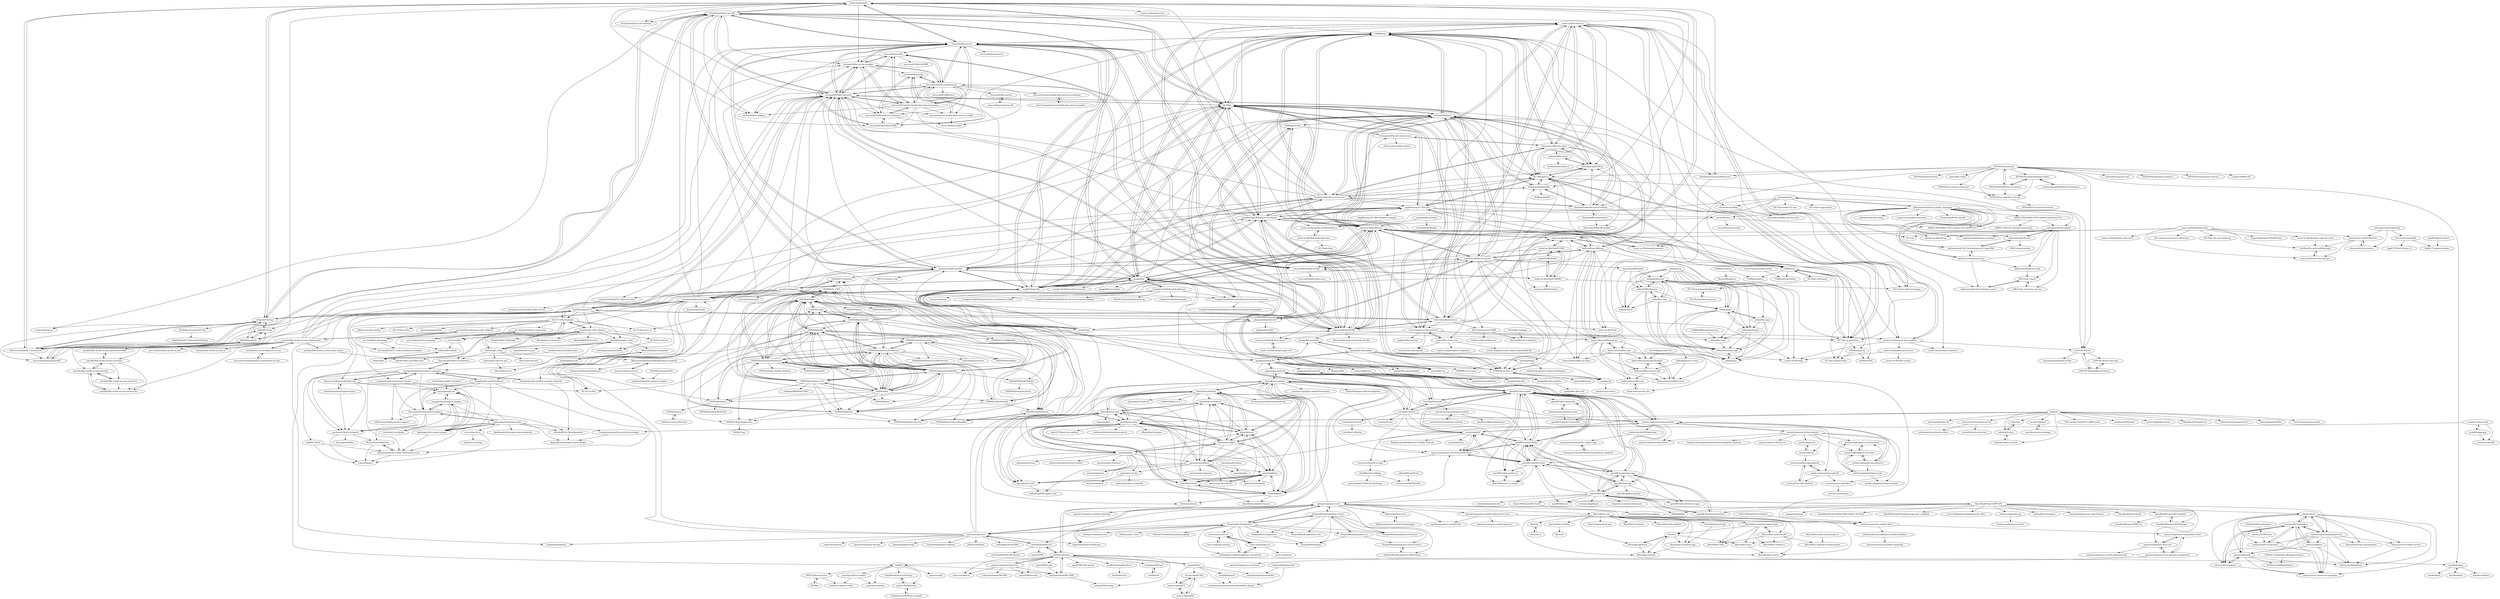 digraph G {
"FirelyTeam/spark" -> "FirelyTeam/firely-net-sdk"
"FirelyTeam/spark" -> "FirelyTeam/firely-net-common"
"FirelyTeam/spark" -> "nHapiNET/nHapi"
"FirelyTeam/spark" -> "microsoft/fhir-codegen"
"FirelyTeam/spark" -> "microsoft/fhir-server"
"FirelyTeam/spark" -> "FirelyTeam/fhirstarters"
"FirelyTeam/spark" -> "HL7/fhir"
"FirelyTeam/spark" -> "dib0/NHapiTools"
"FirelyTeam/spark" -> "HealthIntersections/fhirserver"
"FirelyTeam/spark" -> "microsoft/fhir-server-samples"
"FirelyTeam/spark" -> "smart-on-fhir/api-server"
"FirelyTeam/spark" -> "Efferent-Health/HL7-dotnetcore"
"FirelyTeam/spark" -> "bluehalo/graphql-fhir"
"FirelyTeam/spark" -> "microsoft/FHIR-Converter"
"FirelyTeam/spark" -> "hapifhir/hapi-fhir-jpaserver-starter"
"FirelyTeam/firely-net-sdk" -> "FirelyTeam/spark"
"FirelyTeam/firely-net-sdk" -> "microsoft/fhir-server"
"FirelyTeam/firely-net-sdk" -> "nHapiNET/nHapi"
"FirelyTeam/firely-net-sdk" -> "HL7/fhir"
"FirelyTeam/firely-net-sdk" -> "Efferent-Health/HL7-dotnetcore"
"FirelyTeam/firely-net-sdk" -> "microsoft/FHIR-Converter"
"FirelyTeam/firely-net-sdk" -> "hapifhir/hapi-fhir"
"FirelyTeam/firely-net-sdk" -> "microsoft/fhir-codegen"
"FirelyTeam/firely-net-sdk" -> "microsoft/fhir-server-samples"
"FirelyTeam/firely-net-sdk" -> "FHIR/fhir.js"
"FirelyTeam/firely-net-sdk" -> "fo-dicom/fo-dicom" ["e"=1]
"FirelyTeam/firely-net-sdk" -> "synthetichealth/synthea"
"FirelyTeam/firely-net-sdk" -> "smart-on-fhir/client-js"
"FirelyTeam/firely-net-sdk" -> "FirelyTeam/firely-net-common"
"FirelyTeam/firely-net-sdk" -> "FirelyTeam/fhirstarters"
"kiwix/kiwix-desktop" -> "kiwix/kiwix-android"
"kiwix/kiwix-desktop" -> "kiwix/kiwix-tools"
"kiwix/kiwix-desktop" -> "kiwix/kiwix-js"
"kiwix/kiwix-desktop" -> "kiwix/kiwix-js-pwa"
"kiwix/kiwix-desktop" -> "kiwix/kiwix-apple"
"kiwix/kiwix-desktop" -> "kiwix/kiwix-build"
"kiwix/kiwix-desktop" -> "kiwix/libkiwix"
"kiwix/kiwix-desktop" -> "openzim/mwoffliner"
"kiwix/kiwix-desktop" -> "openzim/zim-tools"
"kiwix/kiwix-desktop" -> "openzim/libzim"
"kiwix/kiwix-desktop" -> "hirosystems/stacks-blockchain-api" ["e"=1]
"kiwix/kiwix-desktop" -> "itkach/aard2-android" ["e"=1]
"kiwix/kiwix-desktop" -> "toddliu1/kiwix-v1.0.7"
"kiwix/kiwix-desktop" -> "openzim/zimit"
"kiwix/kiwix-desktop" -> "kiwix/kiwix-xulrunner"
"Vermonster/fhir-kit-client" -> "Vermonster/fhir-kit-create-react"
"Vermonster/fhir-kit-client" -> "lantanagroup/FHIR.js"
"Vermonster/fhir-kit-client" -> "smart-on-fhir/client-js"
"Vermonster/fhir-kit-client" -> "bluehalo/node-fhir-server-core"
"Vermonster/fhir-kit-client" -> "FHIR/fhir.js"
"Vermonster/fhir-kit-client" -> "HL7/fhirpath.js"
"Vermonster/fhir-kit-client" -> "HL7/smart-web-messaging"
"Vermonster/fhir-kit-client" -> "1uphealth/fhir-react"
"Vermonster/fhir-kit-client" -> "Vermonster/fhir-kit-models"
"hapifhir/hapi-fhir-jpaserver-starter" -> "hapifhir/hapi-fhir"
"hapifhir/hapi-fhir-jpaserver-starter" -> "FirelyTeam/fhirstarters"
"hapifhir/hapi-fhir-jpaserver-starter" -> "LinuxForHealth/FHIR"
"hapifhir/hapi-fhir-jpaserver-starter" -> "hapifhir/org.hl7.fhir.core"
"hapifhir/hapi-fhir-jpaserver-starter" -> "HL7/fhir"
"hapifhir/hapi-fhir-jpaserver-starter" -> "smart-on-fhir/hapi"
"hapifhir/hapi-fhir-jpaserver-starter" -> "HL7/fhir-ig-publisher"
"hapifhir/hapi-fhir-jpaserver-starter" -> "bluehalo/node-fhir-server-core"
"hapifhir/hapi-fhir-jpaserver-starter" -> "ehrbase/ehrbase"
"hapifhir/hapi-fhir-jpaserver-starter" -> "microsoft/FHIR-Converter"
"hapifhir/hapi-fhir-jpaserver-starter" -> "microsoft/fhir-server"
"hapifhir/hapi-fhir-jpaserver-starter" -> "smart-on-fhir/client-py"
"hapifhir/hapi-fhir-jpaserver-starter" -> "HL7/fhirpath.js"
"hapifhir/hapi-fhir-jpaserver-starter" -> "FirelyTeam/spark"
"hapifhir/hapi-fhir-jpaserver-starter" -> "FHIR/sushi"
"HospitalRun/hospitalrun-server" -> "HospitalRun/hospitalrun-frontend" ["e"=1]
"HospitalRun/hospitalrun-server" -> "HospitalRun/hospitalrun"
"HospitalRun/hospitalrun-server" -> "HospitalRun/hospitalrun.io"
"HospitalRun/hospitalrun-server" -> "HospitalRun/components"
"HospitalRun/hospitalrun-server" -> "openmrs/openmrs-core"
"HospitalRun/hospitalrun-server" -> "HospitalRun/hospitalrun-server-routes"
"HospitalRun/hospitalrun-server" -> "HospitalRun/design"
"HospitalRun/hospitalrun-server" -> "HospitalRun/hospitalrun-dblisteners"
"HospitalRun/hospitalrun-server" -> "HospitalRun/hospitalrun-core"
"crs4/hl7apy" -> "johnpaulett/python-hl7"
"crs4/hl7apy" -> "smart-on-fhir/client-py"
"crs4/hl7apy" -> "beda-software/fhir-py"
"crs4/hl7apy" -> "microsoft/FHIR-Converter"
"crs4/hl7apy" -> "beda-software/fhirpath-py"
"crs4/hl7apy" -> "HL7/v2-to-fhir"
"crs4/hl7apy" -> "nazrulworld/fhir.resources"
"johnpaulett/python-hl7" -> "crs4/hl7apy"
"johnpaulett/python-hl7" -> "smart-on-fhir/client-py"
"johnpaulett/python-hl7" -> "johnpaulett/txHL7"
"johnpaulett/python-hl7" -> "hapifhir/hapi-hl7v2"
"johnpaulett/python-hl7" -> "nazrulworld/fhir.resources"
"nextgenhealthcare/connect" -> "nextgenhealthcare/connect-examples"
"nextgenhealthcare/connect" -> "nextgenhealthcare/connect-docker"
"nextgenhealthcare/connect" -> "hapifhir/hapi-hl7v2"
"nextgenhealthcare/connect" -> "microsoft/FHIR-Converter"
"nextgenhealthcare/connect" -> "hapifhir/hapi-fhir"
"nextgenhealthcare/connect" -> "daticahealth/Mirth-Transforms"
"nextgenhealthcare/connect" -> "SagaHealthcareIT/mirthsync"
"nextgenhealthcare/connect" -> "nextgenhealthcare/fhir-example-channels"
"nextgenhealthcare/connect" -> "dcm4che/dcm4che" ["e"=1]
"nextgenhealthcare/connect" -> "Innovar-Healthcare/BridgeLink"
"nextgenhealthcare/connect" -> "microsoft/fhir-server"
"nextgenhealthcare/connect" -> "hapifhir/hapi-fhir-jpaserver-starter"
"nextgenhealthcare/connect" -> "FirelyTeam/firely-net-sdk"
"nextgenhealthcare/connect" -> "HL7/fhir"
"nextgenhealthcare/connect" -> "bluehalo/node-fhir-server-core"
"1uphealth/fhir-react" -> "healthintellect/fhir-ui"
"1uphealth/fhir-react" -> "lantanagroup/FHIR.js"
"microsoft/fhir-server" -> "microsoft/fhir-server-samples"
"microsoft/fhir-server" -> "FirelyTeam/firely-net-sdk"
"microsoft/fhir-server" -> "microsoft/FHIR-Converter"
"microsoft/fhir-server" -> "hapifhir/hapi-fhir"
"microsoft/fhir-server" -> "synthetichealth/synthea"
"microsoft/fhir-server" -> "HL7/fhir"
"microsoft/fhir-server" -> "microsoft/health-architectures"
"microsoft/fhir-server" -> "microsoft/dicom-server" ["e"=1]
"microsoft/fhir-server" -> "google/fhir"
"microsoft/fhir-server" -> "microsoft/Tools-for-Health-Data-Anonymization"
"microsoft/fhir-server" -> "FirelyTeam/spark"
"microsoft/fhir-server" -> "microsoft/iomt-fhir"
"microsoft/fhir-server" -> "LinuxForHealth/FHIR"
"microsoft/fhir-server" -> "hapifhir/hapi-fhir-jpaserver-starter"
"microsoft/fhir-server" -> "FHIR/fhir.js"
"adorsys/ledgers" -> "adorsys/xs2a-connector-examples"
"adorsys/ledgers" -> "adorsys/XS2A-Sandbox"
"adorsys/ledgers" -> "adorsys/multibanking"
"adorsys/ledgers" -> "adorsys/datasafe"
"hapifhir/org.hl7.fhir.core" -> "HL7/fhir-ig-publisher"
"hapifhir/org.hl7.fhir.core" -> "HL7/fhirpath.js"
"hapifhir/org.hl7.fhir.core" -> "HL7/fhir"
"hapifhir/org.hl7.fhir.core" -> "HL7/CDA-core-2.0"
"hapifhir/org.hl7.fhir.core" -> "hapifhir/hapi-fhir-jpaserver-starter"
"hapifhir/org.hl7.fhir.core" -> "hapifhir/org.hl7.fhir.validator-wrapper"
"hapifhir/org.hl7.fhir.core" -> "LinuxForHealth/FHIR"
"hapifhir/org.hl7.fhir.core" -> "HL7/ig-template-base"
"hapifhir/org.hl7.fhir.core" -> "FHIR/sushi"
"hapifhir/org.hl7.fhir.core" -> "cerner/bunsen"
"henrymyers/lorembarnak" -> "obrassard/shc-extractor"
"henrymyers/lorembarnak" -> "Krystosterone/rubik"
"henrymyers/lorembarnak" -> "fproulx/shc-covid19-decoder"
"anitab-org/mentorship-android" -> "anitab-org/mentorship-backend"
"anitab-org/mentorship-android" -> "openMF/mifos-mobile"
"anitab-org/mentorship-android" -> "anitab-org/anitab-org.github.io"
"anitab-org/mentorship-android" -> "anitab-org/mentorship-flutter"
"anitab-org/mentorship-android" -> "anitab-org/powerup-android"
"anitab-org/mentorship-android" -> "amahi/android"
"anitab-org/mentorship-android" -> "oppia/oppia-android"
"anitab-org/mentorship-android" -> "coding-blocks/CBOnlineApp"
"google/fhir" -> "synthetichealth/synthea"
"google/fhir" -> "google/fhir-examples"
"google/fhir" -> "HL7/fhir"
"google/fhir" -> "GoogleCloudPlatform/healthcare"
"google/fhir" -> "hapifhir/hapi-fhir"
"google/fhir" -> "microsoft/fhir-server"
"google/fhir" -> "smart-on-fhir/client-py"
"google/fhir" -> "FHIR/fhir.js"
"google/fhir" -> "LinuxForHealth/FHIR"
"google/fhir" -> "microsoft/FHIR-Converter"
"google/fhir" -> "fhirbase/fhirbase"
"google/fhir" -> "google/simhospital"
"google/fhir" -> "GoogleCloudPlatform/healthcare-data-harmonization"
"google/fhir" -> "google/fhir-py"
"google/fhir" -> "Google-Health/records-research" ["e"=1]
"anitab-org/portal" -> "anitab-org/vms"
"anitab-org/vms" -> "anitab-org/portal"
"anitab-org/vms" -> "systers/malaria-app-android"
"anitab-org/mentorship-backend" -> "anitab-org/mentorship-android"
"anitab-org/mentorship-backend" -> "anitab-org/mentorship-flutter"
"anitab-org/mentorship-backend" -> "backend-development/backend-development-textbook" ["e"=1]
"anitab-org/mentorship-backend" -> "anitab-org/bridge-in-tech-web"
"anitab-org/mentorship-backend" -> "anitab-org/portal"
"anitab-org/mentorship-backend" -> "anitab-org/vms"
"anitab-org/mentorship-backend" -> "systers/systers.github.io"
"anitab-org/mentorship-backend" -> "anitab-org/anitab-forms-backend"
"anitab-org/mentorship-backend" -> "anitab-org/stem-diverse-tv"
"anitab-org/mentorship-backend" -> "anitab-org/bridge-in-tech-backend"
"google/ground-android" -> "google/ground-platform"
"google/ground-platform" -> "google/ground-android"
"Vermonster/fhir-kit-create-react" -> "clinical-meteor/fhir-starter"
"Vermonster/fhir-kit-create-react" -> "Vermonster/fhir-kit-client"
"openhealthcare/opal" -> "dreaswar/AuShadha"
"openhealthcare/opal" -> "smart-on-fhir/client-py"
"adorsys/xs2a" -> "adorsys/XS2A-Sandbox"
"adorsys/xs2a" -> "adorsys/datasafe"
"adorsys/xs2a" -> "adorsys/psd2-accelerator"
"adorsys/xs2a" -> "adorsys/xs2a-connector-examples"
"adorsys/xs2a" -> "adorsys/open-banking-gateway"
"adorsys/xs2a" -> "adorsys/secure-token-service"
"adorsys/xs2a" -> "adorsys/keystore-management"
"adorsys/xs2a" -> "adorsys/xs2a-adapter"
"adorsys/xs2a" -> "adorsys/multibanking"
"OHDSI/WhiteRabbit" -> "OHDSI/Usagi"
"OHDSI/WhiteRabbit" -> "OHDSI/Achilles"
"OHDSI/WhiteRabbit" -> "OHDSI/ETL-CMS"
"OHDSI/WhiteRabbit" -> "OHDSI/DataQualityDashboard"
"OHDSI/WhiteRabbit" -> "OHDSI/StudyProtocolSandbox"
"OHDSI/WhiteRabbit" -> "OHDSI/CommonDataModel"
"OHDSI/WhiteRabbit" -> "OHDSI/SqlRender"
"OHDSI/WhiteRabbit" -> "OHDSI/Atlas"
"OHDSI/WhiteRabbit" -> "OHDSI/CohortMethod"
"OHDSI/WhiteRabbit" -> "OHDSI/ETL-Synthea"
"OHDSI/WhiteRabbit" -> "OHDSI/WebAPI"
"HL7/fhir" -> "LinuxForHealth/FHIR"
"HL7/fhir" -> "hapifhir/hapi-fhir"
"HL7/fhir" -> "hapifhir/org.hl7.fhir.core"
"HL7/fhir" -> "microsoft/FHIR-Converter"
"HL7/fhir" -> "microsoft/fhir-server"
"HL7/fhir" -> "FirelyTeam/firely-net-sdk"
"HL7/fhir" -> "google/fhir"
"HL7/fhir" -> "hapifhir/hapi-fhir-jpaserver-starter"
"HL7/fhir" -> "fhirbase/fhirbase"
"HL7/fhir" -> "HealthIntersections/fhirserver"
"HL7/fhir" -> "smart-on-fhir/client-py"
"HL7/fhir" -> "cerner/smart-on-fhir-tutorial"
"HL7/fhir" -> "FirelyTeam/fhirstarters"
"HL7/fhir" -> "FHIR/fhir.js"
"HL7/fhir" -> "HL7/fhirpath.js"
"smart-on-fhir/smart-dev-sandbox" -> "smart-on-fhir/hapi"
"smart-on-fhir/smart-dev-sandbox" -> "smart-on-fhir/client-js"
"smart-on-fhir/smart-dev-sandbox" -> "LHNCBC/lforms"
"smart-on-fhir/smart-dev-sandbox" -> "smart-on-fhir/patient-browser"
"smart-on-fhir/smart-dev-sandbox" -> "smart-on-fhir/smart-launcher"
"dhis2/data-visualizer-app" -> "dhis2/app-runtime"
"bluehalo/node-fhir-server-core" -> "bluehalo/node-fhir-server-mongo"
"bluehalo/node-fhir-server-core" -> "FHIR/fhir.js"
"bluehalo/node-fhir-server-core" -> "Vermonster/fhir-kit-client"
"bluehalo/node-fhir-server-core" -> "bluehalo/graphql-fhir"
"bluehalo/node-fhir-server-core" -> "lantanagroup/FHIR.js"
"bluehalo/node-fhir-server-core" -> "fhirbase/fhirbase"
"bluehalo/node-fhir-server-core" -> "hapifhir/hapi-fhir-jpaserver-starter"
"bluehalo/node-fhir-server-core" -> "smart-on-fhir/smart-dev-sandbox"
"bluehalo/node-fhir-server-core" -> "smart-on-fhir/client-js"
"bluehalo/node-fhir-server-core" -> "hapifhir/hapi-fhir"
"bluehalo/node-fhir-server-core" -> "HL7/fhirpath.js"
"bluehalo/node-fhir-server-core" -> "hapifhir/org.hl7.fhir.core"
"bluehalo/node-fhir-server-core" -> "HL7/fhir"
"bluehalo/node-fhir-server-core" -> "LinuxForHealth/FHIR"
"bluehalo/node-fhir-server-core" -> "microsoft/FHIR-Converter"
"beda-software/fhir-py" -> "beda-software/fhirpath-py"
"beda-software/fhir-py" -> "smart-on-fhir/client-py"
"beda-software/fhir-py" -> "nazrulworld/fhir.resources"
"beda-software/fhir-py" -> "beda-software/fhir-py-types"
"beda-software/fhir-py" -> "Aidbox/jupyter-course"
"beda-software/fhir-py" -> "smart-on-fhir/fhir-parser"
"beda-software/fhir-py" -> "beda-software/fhir-emr"
"beda-software/fhir-py" -> "fhirbase/fhirbase"
"beda-software/fhir-py" -> "HL7/fhir-ig-publisher"
"beda-software/fhir-py" -> "FHIR/sql-on-fhir-v2"
"openMF/web-app" -> "openMF/community-app"
"openMF/web-app" -> "apache/fineract"
"openMF/web-app" -> "openMF/mifos-mobile"
"openMF/web-app" -> "openMF/mobile-wallet"
"openMF/web-app" -> "openMF/android-client"
"openMF/web-app" -> "openMF/digital-bank-ui"
"openMF/web-app" -> "openMF/web-self-service-app"
"GoogleCloudPlatform/healthcare" -> "google/fhir"
"GoogleCloudPlatform/healthcare" -> "GoogleCloudPlatform/solution-acceleration-toolkit" ["e"=1]
"GoogleCloudPlatform/healthcare" -> "GoogleCloudPlatform/healthcare-data-harmonization"
"GoogleCloudPlatform/healthcare" -> "GoogleCloudPlatform/healthcare-dicom-dicomweb-adapter" ["e"=1]
"GoogleCloudPlatform/healthcare" -> "HealthCatalyst/healthcareai-py" ["e"=1]
"GoogleCloudPlatform/healthcare" -> "GoogleCloudPlatform/mllp"
"GoogleCloudPlatform/healthcare" -> "dcmjs-org/dcmjs" ["e"=1]
"HealthIntersections/fhirserver" -> "FHIR/fhir-test-cases"
"Bahmni/openmrs-module-bahmniapps" -> "Bahmni/bahmni-core"
"Aidbox/jupyter-course" -> "beda-software/aidbox-react"
"Aidbox/jupyter-course" -> "Aidbox/aidbox-python-sdk"
"openMF/community-app" -> "openMF/web-app"
"openMF/community-app" -> "openMF/mifos-mobile"
"openMF/community-app" -> "openMF/android-client"
"openMF/community-app" -> "apache/fineract"
"openMF/community-app" -> "openMF/web-self-service-app"
"openMF/community-app" -> "openMF/Deprecated-mifosx"
"openMF/community-app" -> "openMF/fineract"
"openMF/community-app" -> "openMF/mobile-wallet"
"openMF/mifos-passcode" -> "therajanmaurya/sweet-error"
"openMF/mifos-passcode" -> "openMF/Fineract-CN-mobile"
"openMF/android-client" -> "openMF/mifos-mobile"
"openMF/android-client" -> "openMF/mobile-wallet"
"openMF/android-client" -> "apache/fineract-cn-mobile"
"openMF/android-client" -> "openMF/community-app"
"openMF/android-client" -> "openmrs/openmrs-contrib-android-client"
"openMF/android-client" -> "openMF/mifos-mobile-cn"
"openMF/android-client" -> "openMF/fineract"
"openMF/android-client" -> "amahi/android"
"oppia/oppia-android" -> "openMF/mifos-mobile"
"oppia/oppia-android" -> "kiwix/kiwix-android"
"oppia/oppia-android" -> "anitab-org/mentorship-android"
"oppia/oppia-android" -> "openMF/mobile-wallet"
"oppia/oppia-android" -> "Catrobat/Paintroid"
"oppia/oppia-android" -> "google/android-fhir"
"oppia/oppia-android" -> "Catrobat/Catroid"
"oppia/oppia-android" -> "openMF/android-client"
"HL7/fhirpath.js" -> "HL7/fhir-ig-publisher"
"HL7/fhirpath.js" -> "lantanagroup/FHIR.js"
"HL7/fhirpath.js" -> "smart-on-fhir/fred"
"HL7/fhirpath.js" -> "FHIR/fhir.js"
"HL7/fhirpath.js" -> "hapifhir/org.hl7.fhir.core"
"HL7/fhirpath.js" -> "FHIR/sushi"
"HL7/fhirpath.js" -> "LHNCBC/lforms"
"HL7/fhirpath.js" -> "smart-on-fhir/client-js"
"HL7/fhirpath.js" -> "bluehalo/graphql-fhir"
"HL7/fhirpath.js" -> "FHIR/sql-on-fhir-v2"
"DIGI-UW/OpenELIS-Global-2" -> "openmrs/openmrs-module-fhir2"
"amahi/android" -> "enviroCar/enviroCar-app"
"amahi/android" -> "openmrs/openmrs-contrib-android-client"
"amahi/android" -> "BuildmLearn/BuildmLearn-Toolkit-Android" ["e"=1]
"amahi/android" -> "openMF/mobile-wallet"
"amahi/android" -> "openMF/mifos-mobile"
"amahi/android" -> "anitab-org/mentorship-android"
"amahi/android" -> "amahi/platform"
"amahi/android" -> "openMF/android-client"
"bluehalo/graphql-fhir" -> "bluehalo/node-fhir-server-mongo"
"bluehalo/graphql-fhir" -> "fhirbase/fhirbase"
"bluehalo/graphql-fhir" -> "HL7/fhirpath.js"
"bluehalo/graphql-fhir" -> "bluehalo/node-fhir-server-core"
"bluehalo/graphql-fhir" -> "lantanagroup/FHIR.js"
"bluehalo/graphql-fhir" -> "shalkam/gql-fhir"
"Catrobat/Catroweb" -> "Catrobat/Catblocks"
"nextgenhealthcare/fhir-example-channels" -> "nextgenhealthcare/connect-examples"
"nextgenhealthcare/fhir-example-channels" -> "odoodo/Mirth-MetaAppender"
"adorsys/datasafe" -> "adorsys/xs2a-connector-examples"
"adorsys/datasafe" -> "adorsys/XS2A-Sandbox"
"adorsys/datasafe" -> "adorsys/xs2a-adapter"
"adorsys/datasafe" -> "adorsys/multibanking"
"adorsys/datasafe" -> "GDNext-GmbH/polybpmn"
"adorsys/xs2a-adapter" -> "adorsys/xs2a-connector-examples"
"adorsys/xs2a-adapter" -> "adorsys/datasafe"
"adorsys/xs2a-adapter" -> "adorsys/XS2A-Sandbox"
"adorsys/psd2-accelerator" -> "adorsys/xs2a-connector-examples"
"adorsys/psd2-accelerator" -> "adorsys/XS2A-Sandbox"
"HL7/fhir-ig-publisher" -> "FHIR/sushi"
"HL7/fhir-ig-publisher" -> "HL7/fhirpath.js"
"HL7/fhir-ig-publisher" -> "FHIR/sample-ig"
"HL7/fhir-ig-publisher" -> "HL7/ig-template-base"
"samply/blaze" -> "samply/blazectl"
"samply/blaze" -> "mosaic-hgw/E-PIX"
"samply/blaze" -> "mosaic-hgw/gICS"
"samply/blaze" -> "datasharingframework/dsf"
"samply/blaze" -> "medizininformatik-initiative/feasibility-deploy"
"samply/blaze" -> "ehrbase/ehrbase"
"fhir-fuel/awesome-FHIR" -> "fhir-fuel/fhir-fuel.github.io"
"fhir-fuel/awesome-FHIR" -> "health-validator/Hammer"
"zesty-io/accounts-ui" -> "zesty-io/design-system"
"zesty-io/accounts-ui" -> "zesty-io/manager-ui"
"zesty-io/accounts-ui" -> "thirdandgrove/thirdandgrove-com-gatsby"
"OHDSI/SqlRender" -> "OHDSI/DatabaseConnector"
"OHDSI/SqlRender" -> "OHDSI/CohortDiagnostics"
"OHDSI/SqlRender" -> "OHDSI/Achilles"
"OHDSI/DataQualityDashboard" -> "OHDSI/Achilles"
"OHDSI/DataQualityDashboard" -> "OHDSI/Broadsea"
"OHDSI/DataQualityDashboard" -> "OHDSI/ETL-Synthea"
"OHDSI/DataQualityDashboard" -> "OHDSI/SqlRender"
"OHDSI/DataQualityDashboard" -> "OHDSI/CohortDiagnostics"
"OHDSI/DataQualityDashboard" -> "OHDSI/WhiteRabbit"
"OHDSI/DataQualityDashboard" -> "OHDSI/Atlas"
"OHDSI/DataQualityDashboard" -> "OHDSI/Eunomia"
"OHDSI/DataQualityDashboard" -> "OHDSI/PatientLevelPrediction"
"OHDSI/DataQualityDashboard" -> "OHDSI/CommonDataModel"
"OHDSI/DataQualityDashboard" -> "PEDSnet/Data-Quality-Analysis"
"OHDSI/DataQualityDashboard" -> "OHDSI/WebAPI"
"OHDSI/DataQualityDashboard" -> "OHDSI/OncologyWG"
"nazrulworld/fhir.resources" -> "smart-on-fhir/client-py"
"nazrulworld/fhir.resources" -> "beda-software/fhir-py"
"nazrulworld/fhir.resources" -> "smart-on-fhir/fhir-parser"
"nazrulworld/fhir.resources" -> "fhirbase/fhirbase"
"nazrulworld/fhir.resources" -> "beda-software/fhirpath-py"
"nazrulworld/fhir.resources" -> "aehrc/pathling"
"nazrulworld/fhir.resources" -> "HL7/fhir"
"nazrulworld/fhir.resources" -> "johnpaulett/python-hl7"
"nazrulworld/fhir.resources" -> "nazrulworld/fhirpath"
"nazrulworld/fhir.resources" -> "FHIR/fhir.js"
"nazrulworld/fhir.resources" -> "synthetichealth/synthea"
"nazrulworld/fhir.resources" -> "beda-software/fhir-py-types"
"nazrulworld/fhir.resources" -> "google/fhir"
"nazrulworld/fhir.resources" -> "FHIR/sql-on-fhir-v2"
"nazrulworld/fhir.resources" -> "FHIR/sushi"
"bluehalo/node-fhir-server-mongo" -> "bluehalo/node-fhir-server-core"
"bluehalo/node-fhir-server-mongo" -> "bluehalo/graphql-fhir"
"bluehalo/node-fhir-server-mongo" -> "fhirbase/fhirbase"
"bluehalo/node-fhir-server-mongo" -> "lantanagroup/FHIR.js"
"bluehalo/node-fhir-server-mongo" -> "bluehalo/fhir-app-starter"
"OHDSI/TheBookOfOhdsi" -> "OHDSI/PhenotypeLibrary"
"OHDSI/TheBookOfOhdsi" -> "OHDSI/StudyProtocols"
"OHDSI/ETL-Synthea" -> "OHDSI/ETL-CMS"
"OHDSI/ETL-Synthea" -> "OHDSI/Eunomia"
"OHDSI/ETL-Synthea" -> "OHDSI/DataQualityDashboard"
"microsoft/fhir-server-samples" -> "microsoft/health-architectures"
"microsoft/fhir-server-samples" -> "microsoft/fhir-server"
"microsoft/fhir-server-samples" -> "microsoft/iomt-fhir"
"microsoft/fhir-server-samples" -> "microsoft/OpenHack-FHIR"
"microsoft/fhir-server-samples" -> "microsoft/FHIR-Converter"
"microsoft/fhir-server-samples" -> "microsoft/Tools-for-Health-Data-Anonymization"
"microsoft/fhir-server-samples" -> "microsoft/FHIR-Analytics-Pipelines"
"microsoft/fhir-server-samples" -> "microsoft/fhir-proxy"
"HospitalRun/hospitalrun.io" -> "HospitalRun/hospitalrun-server"
"HospitalRun/hospitalrun.io" -> "HospitalRun/design"
"HospitalRun/hospitalrun.io" -> "HospitalRun/hospitalrun-server-routes"
"coding-blocks/CBOnlineApp" -> "championswimmer/Navi_Imgur_App"
"internetarchive/dweb-mirror" -> "internetarchive/dweb-archive"
"internetarchive/dweb-mirror" -> "mitra42/dweb-universal"
"FHIR/sql-on-fhir" -> "FHIR/sql-on-fhir-v2"
"FHIR/sql-on-fhir" -> "google/fhir-py"
"FHIR/sql-on-fhir" -> "Vermonster/fhir-kit-create-react"
"AHRQ-CDS/AHRQ-CDS-Connect-Authoring-Tool" -> "AHRQ-CDS/AHRQ-CDS-Connect-CQL-SERVICES"
"AHRQ-CDS/AHRQ-CDS-Connect-Authoring-Tool" -> "AHRQ-CDS/CQL-Testing-Framework"
"AHRQ-CDS/AHRQ-CDS-Connect-Authoring-Tool" -> "cqframework/cql-engine"
"cds-hooks/sandbox" -> "cds-hooks/sandbox-cds-services"
"LHNCBC/lforms-fhir-app" -> "LHNCBC/formbuilder-lhcforms"
"adorsys/YesWeScan" -> "adorsys/psd2-accelerator"
"cqframework/cql-execution" -> "cqframework/cql-exec-fhir"
"cqframework/cql-execution" -> "cqframework/CQL-Formatting-and-Usage-Wiki"
"cqframework/cql-execution" -> "cqframework/clinical_quality_language"
"cqframework/cql-execution" -> "cqframework/cql-engine"
"cqframework/cql-execution" -> "cqframework/cql-translation-service"
"zesty-io/manager-ui" -> "zesty-io/accounts-ui"
"zesty-io/manager-ui" -> "zesty-io/website"
"zesty-io/manager-ui" -> "thirdandgrove/thirdandgrove-com-gatsby"
"metabrainz/musicbrainz-android" -> "metabrainz/listenbrainz-android"
"metabrainz/musicbrainz-android" -> "phw/PicardBarcodeScanner"
"IHTSDO/sct-snapshot-rest-api" -> "IHTSDO/rf2-to-json-conversion"
"zesty-io/design-system" -> "zesty-io/accounts-ui"
"thirdandgrove/thirdandgrove-com-gatsby" -> "zesty-io/accounts-ui"
"thirdandgrove/thirdandgrove-com-gatsby" -> "zesty-io/manager-ui"
"smart-on-fhir/fhir-bulk-data-docs" -> "smart-on-fhir/bulk-data-server"
"smart-on-fhir/fhir-bulk-data-docs" -> "HL7/bulk-data"
"smart-on-fhir/fhir-bulk-data-docs" -> "Vermonster/fhir-kit-create-react"
"smart-on-fhir/fhir-bulk-data-docs" -> "smart-on-fhir/smart-on-fhir.github.io"
"OHDSI/Achilles" -> "OHDSI/WebAPI"
"OHDSI/Achilles" -> "OHDSI/Usagi"
"OHDSI/Achilles" -> "OHDSI/SqlRender"
"OHDSI/Achilles" -> "OHDSI/AchillesWeb"
"OHDSI/Achilles" -> "OHDSI/ETL-CMS"
"OHDSI/Achilles" -> "OHDSI/Atlas"
"OHDSI/Achilles" -> "OHDSI/DataQualityDashboard"
"OHDSI/Achilles" -> "OHDSI/CohortMethod"
"OHDSI/Achilles" -> "OHDSI/DatabaseConnector"
"OHDSI/Achilles" -> "OHDSI/Themis"
"OHDSI/Achilles" -> "OHDSI/PatientLevelPrediction"
"onc-healthit/inferno-program" -> "onc-healthit/inferno-community"
"dhis2/dhis2-android-capture-app" -> "dhis2/dhis2-android-sdk"
"dhis2/dhis2-android-capture-app" -> "dhis2/ui"
"dhis2/dhis2-android-capture-app" -> "dhis2/dhis2-mobile-ui"
"dhis2/dhis2-android-capture-app" -> "dhis2/dhis2-utils"
"dhis2/dhis2-android-capture-app" -> "dhis2/dhis2-docs"
"dhis2/dhis2-docs" -> "dhis2/design-system"
"nextgenhealthcare/connect-examples" -> "nextgenhealthcare/fhir-example-channels"
"nextgenhealthcare/connect-examples" -> "nextgenhealthcare/connect-docker"
"nextgenhealthcare/connect-examples" -> "SagaHealthcareIT/mirthsync"
"nextgenhealthcare/connect-examples" -> "daticahealth/Mirth-Transforms"
"nextgenhealthcare/connect-examples" -> "pacmano1/Mirth-Snippets"
"nextgenhealthcare/connect-examples" -> "jonbartels/mirth-connect-dashboard-count"
"nextgenhealthcare/connect-examples" -> "Innovar-Healthcare/BridgeLink"
"nextgenhealthcare/connect-examples" -> "ChristopherSchultz/mirth-plugins"
"nextgenhealthcare/connect-examples" -> "naql/PS_Mirth"
"mosaic-hgw/gICS" -> "mosaic-hgw/gPAS"
"mosaic-hgw/gICS" -> "mosaic-hgw/E-PIX"
"mosaic-hgw/E-PIX" -> "mosaic-hgw/gPAS"
"mosaic-hgw/E-PIX" -> "mosaic-hgw/gICS"
"onc-healthit/inferno-community" -> "onc-healthit/inferno-program"
"cqframework/cql-exec-fhir" -> "DBCG/cql_runner"
"fhirbase/fhirbase" -> "bluehalo/node-fhir-server-mongo"
"fhirbase/fhirbase" -> "bluehalo/graphql-fhir"
"fhirbase/fhirbase" -> "LinuxForHealth/FHIR"
"fhirbase/fhirbase" -> "lantanagroup/FHIR.js"
"fhirbase/fhirbase" -> "beda-software/fhir-py"
"fhirbase/fhirbase" -> "HL7/fhir"
"fhirbase/fhirbase" -> "smart-on-fhir/client-py"
"fhirbase/fhirbase" -> "nazrulworld/fhir.resources"
"fhirbase/fhirbase" -> "FHIR/sql-on-fhir"
"fhirbase/fhirbase" -> "smart-on-fhir/fhir-parser"
"fhirbase/fhirbase" -> "FHIR/sql-on-fhir-v2"
"fhirbase/fhirbase" -> "HL7/fhirpath.js"
"fhirbase/fhirbase" -> "FHIR/fhir.js"
"fhirbase/fhirbase" -> "fhir-fuel/awesome-FHIR"
"fhirbase/fhirbase" -> "bluehalo/node-fhir-server-core"
"mosaic-hgw/gPAS" -> "mosaic-hgw/E-PIX"
"mosaic-hgw/gPAS" -> "mosaic-hgw/gICS"
"daticahealth/Mirth-Transforms" -> "nextgenhealthcare/connect-examples"
"daticahealth/Mirth-Transforms" -> "pacmano1/Mirth-Snippets"
"nazrulworld/fhirpath" -> "arkhn/pyfhirstore"
"nazrulworld/fhirpath" -> "arkhn/youyou"
"nazrulworld/fhirpath" -> "arkhn/FHIR2Dataset"
"LHNCBC/formbuilder-lhcforms" -> "LHNCBC/lforms-fhir-app"
"LHNCBC/formbuilder-lhcforms" -> "LHNCBC/lforms"
"arkhn/pyrog" -> "arkhn/pagai"
"arkhn/pyrog" -> "arkhn/fhir-pipe"
"arkhn/pyrog" -> "arkhn/pyfhirstore"
"arkhn/pyrog" -> "arkhn/pypa"
"arkhn/pyrog" -> "arkhn/fhir-river"
"arkhn/pyrog" -> "arkhn/warehouse-api"
"arkhn/pyrog" -> "arkhn/FHIR2Dataset"
"arkhn/pyrog" -> "arkhn/dashboard"
"arkhn/pyrog" -> "arkhn/youyou"
"arkhn/pyrog" -> "arkhn/fhir-store"
"adorsys/XS2A-Sandbox" -> "adorsys/xs2a"
"adorsys/XS2A-Sandbox" -> "adorsys/psd2-accelerator"
"adorsys/XS2A-Sandbox" -> "adorsys/xs2a-connector-examples"
"adorsys/XS2A-Sandbox" -> "adorsys/open-banking-gateway"
"adorsys/XS2A-Sandbox" -> "adorsys/datasafe"
"adorsys/XS2A-Sandbox" -> "adorsys/ledgers"
"adorsys/XS2A-Sandbox" -> "adorsys/xs2a-adapter"
"highmed/highmed-dsf" -> "datasharingframework/dsf"
"highmed/highmed-dsf" -> "medizininformatik-initiative/feasibility-deploy"
"systers/malaria-app-android" -> "systers/FirstAide-Android"
"systers/malaria-app-android" -> "anitab-org/powerup-android"
"apache/fineract-cn-mobile" -> "openMF/mifos-mobile-cn"
"cerner/bunsen" -> "cerner/bunsen-tutorial"
"cerner/bunsen" -> "AHRQ-CDS/AHRQ-CDS-Connect-CQL-SERVICES"
"cerner/bunsen" -> "smart-on-fhir/smart-on-fhir.github.io"
"HL7Norway/basisprofiler-r4" -> "HL7Norway/best-practice"
"hinthealth/pyccda" -> "MemoirHealth/ccda-parser"
"IHE/fhir" -> "IHE/IT-Infrastructure"
"openEHR/archie" -> "ehrbase/openEHR_SDK"
"openMF/mifos-mobile-cn" -> "apache/fineract-cn-mobile"
"Aidbox/aidbox-python-sdk" -> "beda-software/aidbox-react"
"Aidbox/aidbox-python-sdk" -> "beda-software/fhir-sdc"
"Aidbox/aidbox-python-sdk" -> "beda-software/vscode-fhirpath"
"dhis2/app-platform" -> "dhis2/ui"
"dhis2/app-platform" -> "dhis2/app-runtime"
"chintanop/ccda-rest-api" -> "chb/ccdaReceiver"
"arkhn/fhir-store" -> "arkhn/warehouse-api"
"samply/blazectl" -> "medizininformatik-initiative/feasibility-deploy"
"therajanmaurya/sweet-error" -> "openMF/mifos-passcode"
"therajanmaurya/sweet-error" -> "openMF/Fineract-CN-mobile"
"arkhn/dashboard" -> "arkhn/warehouse-api"
"arkhn/dashboard" -> "arkhn/pagai"
"arkhn/dashboard" -> "arkhn/pypa"
"arkhn/dashboard" -> "arkhn/fhir-store"
"SoftwareCountry/Perseus" -> "OHDSI/Perseus"
"iiab/maps" -> "iiab/iiab-factory"
"LaRiffle/differential-privacy" -> "arkhn/fhir-store"
"arkhn/fhir-pipe" -> "arkhn/pagai"
"arkhn/fhir-pipe" -> "arkhn/pypa"
"arkhn/fhir-pipe" -> "arkhn/dashboard"
"arkhn/fhir-pipe" -> "arkhn/warehouse-api"
"arkhn/pagai" -> "arkhn/warehouse-api"
"arkhn/pagai" -> "arkhn/pypa"
"arkhn/pagai" -> "arkhn/dashboard"
"arkhn/pagai" -> "arkhn/fhir-pipe"
"arkhn/pagai" -> "arkhn/fhir-store"
"arkhn/pagai" -> "arkhn/pyfhirstore"
"IHE/IT-Infrastructure" -> "IHE/fhir"
"IHE/IT-Infrastructure" -> "oehf/xds-registry-to-fhir"
"HL7Norway/best-practice" -> "HL7Norway/basisprofiler-r4"
"MemoirHealth/ccda-parser" -> "hinthealth/pyccda"
"smart-on-fhir/bulk-data-server" -> "smart-on-fhir/sample-apps-stu3"
"beda-software/aidbox-react" -> "beda-software/vscode-fhirpath"
"microsoft/OpenHack-FHIR" -> "microsoft/health-architectures"
"microsoft/OpenHack-FHIR" -> "microsoft/FHIR-Analytics-Pipelines"
"microsoft/OpenHack-FHIR" -> "microsoft/fhir-server-samples"
"openzim/python-libzim" -> "openzim/libzim"
"hapifhir/hapi-fhir" -> "hapifhir/hapi-fhir-jpaserver-starter"
"hapifhir/hapi-fhir" -> "microsoft/fhir-server"
"hapifhir/hapi-fhir" -> "HL7/fhir"
"hapifhir/hapi-fhir" -> "synthetichealth/synthea"
"hapifhir/hapi-fhir" -> "smart-on-fhir/client-py"
"hapifhir/hapi-fhir" -> "google/fhir"
"hapifhir/hapi-fhir" -> "hapifhir/hapi-hl7v2"
"hapifhir/hapi-fhir" -> "FirelyTeam/firely-net-sdk"
"hapifhir/hapi-fhir" -> "LinuxForHealth/FHIR"
"hapifhir/hapi-fhir" -> "FHIR/fhir.js"
"hapifhir/hapi-fhir" -> "nextgenhealthcare/connect"
"hapifhir/hapi-fhir" -> "FirelyTeam/fhirstarters"
"hapifhir/hapi-fhir" -> "bluehalo/node-fhir-server-core"
"hapifhir/hapi-fhir" -> "hapifhir/org.hl7.fhir.core"
"hapifhir/hapi-fhir" -> "fhirbase/fhirbase"
"cqframework/clinical_quality_language" -> "cqframework/CQL-Formatting-and-Usage-Wiki"
"cqframework/clinical_quality_language" -> "cqframework/cql-execution"
"cqframework/clinical_quality_language" -> "cqframework/cql-engine"
"cqframework/clinical_quality_language" -> "cqframework/cqf-ruler"
"cqframework/clinical_quality_language" -> "HL7/cql"
"cqframework/clinical_quality_language" -> "cqframework/hedis-ig"
"cqframework/clinical_quality_language" -> "cds-hooks/docs"
"cqframework/clinical_quality_language" -> "cqframework/clinical-reasoning"
"cqframework/clinical_quality_language" -> "cerner/bunsen"
"cqframework/clinical_quality_language" -> "AHRQ-CDS/AHRQ-CDS-Connect-Authoring-Tool"
"cqframework/clinical_quality_language" -> "cqframework/cqf-tooling"
"cqframework/clinical_quality_language" -> "projecttacoma/fqm-execution"
"cqframework/clinical_quality_language" -> "AHRQ-CDS/AHRQ-CDS-Connect-CQL-SERVICES"
"cqframework/clinical_quality_language" -> "FirelyTeam/firely-cql-sdk"
"cqframework/clinical_quality_language" -> "cqframework/cql-translation-service"
"apple/FHIRModels" -> "smart-on-fhir/Swift-FHIR"
"apple/FHIRModels" -> "smart-on-fhir/Swift-SMART"
"apple/FHIRModels" -> "microsoft/healthkit-on-fhir"
"OHDSI/CommonDataModel" -> "OHDSI/Vocabulary-v5.0"
"OHDSI/CommonDataModel" -> "OHDSI/Atlas"
"OHDSI/CommonDataModel" -> "OHDSI/Achilles"
"OHDSI/CommonDataModel" -> "OHDSI/DataQualityDashboard"
"OHDSI/CommonDataModel" -> "OHDSI/WhiteRabbit"
"OHDSI/CommonDataModel" -> "OHDSI/PatientLevelPrediction"
"OHDSI/CommonDataModel" -> "OHDSI/ETL-CMS"
"OHDSI/CommonDataModel" -> "OHDSI/Usagi"
"OHDSI/CommonDataModel" -> "OHDSI/ETL-Synthea"
"OHDSI/CommonDataModel" -> "synthetichealth/synthea"
"OHDSI/CommonDataModel" -> "OHDSI/WebAPI"
"OHDSI/CommonDataModel" -> "OHDSI/SqlRender"
"OHDSI/CommonDataModel" -> "OHDSI/Broadsea"
"OHDSI/CommonDataModel" -> "OHDSI/TheBookOfOhdsi"
"OHDSI/CommonDataModel" -> "OHDSI/Athena"
"HospitalRun/hospitalrun" -> "HospitalRun/hospitalrun-server"
"HospitalRun/hospitalrun" -> "zesty-io/accounts-ui"
"HospitalRun/hospitalrun" -> "HospitalRun/hospitalrun.io"
"HospitalRun/hospitalrun" -> "HospitalRun/hospitalrun-frontend" ["e"=1]
"HospitalRun/hospitalrun" -> "HospitalRun/components"
"HospitalRun/hospitalrun" -> "openemr/openemr"
"HospitalRun/hospitalrun" -> "openmrs/openmrs-core"
"HospitalRun/hospitalrun" -> "withspectrum/spectrum" ["e"=1]
"HospitalRun/hospitalrun" -> "HospitalRun/design"
"HospitalRun/hospitalrun" -> "HospitalRun/hospitalrun-core"
"HospitalRun/hospitalrun" -> "thirdandgrove/thirdandgrove-com-gatsby"
"HospitalRun/hospitalrun" -> "oldboyxx/jira_clone" ["e"=1]
"HospitalRun/hospitalrun" -> "zesty-io/manager-ui"
"HospitalRun/hospitalrun" -> "kakoni/awesome-healthcare" ["e"=1]
"HospitalRun/hospitalrun" -> "NoQuarterTeam/boilerplate-graphql" ["e"=1]
"google/simhospital" -> "google/fhir"
"google/simhospital" -> "GoogleCloudPlatform/healthcare-data-harmonization"
"google/simhospital" -> "microsoft/FHIR-Converter"
"google/simhospital" -> "HL7/v2-to-fhir"
"google/simhospital" -> "HL7/fhir"
"google/simhospital" -> "google/fhir-py"
"google/simhospital" -> "LinuxForHealth/FHIR"
"google/simhospital" -> "FHIR/sql-on-fhir-v2"
"google/simhospital" -> "synthetichealth/synthea"
"google/simhospital" -> "google/android-fhir"
"google/simhospital" -> "medplum/medplum" ["e"=1]
"google/simhospital" -> "LinuxForHealth/hl7v2-fhir-converter"
"google/simhospital" -> "hapifhir/hapi-hl7v2"
"google/simhospital" -> "metriport/metriport" ["e"=1]
"google/simhospital" -> "nextgenhealthcare/connect"
"SaravananSubramanian/hl7" -> "dib0/NHapiTools"
"SaravananSubramanian/hl7" -> "dib0/HL7Fuse"
"aws-solutions/performance-dashboard-on-aws" -> "awslabs/service-workbench-on-aws"
"smart-on-fhir/client-py" -> "nazrulworld/fhir.resources"
"smart-on-fhir/client-py" -> "smart-on-fhir/fhir-parser"
"smart-on-fhir/client-py" -> "beda-software/fhir-py"
"smart-on-fhir/client-py" -> "synthetichealth/synthea"
"smart-on-fhir/client-py" -> "hapifhir/hapi-fhir"
"smart-on-fhir/client-py" -> "FHIR/fhir.js"
"smart-on-fhir/client-py" -> "google/fhir"
"smart-on-fhir/client-py" -> "HL7/fhir"
"smart-on-fhir/client-py" -> "fhirbase/fhirbase"
"smart-on-fhir/client-py" -> "smart-on-fhir/client-js"
"smart-on-fhir/client-py" -> "smart-on-fhir/sample-patients"
"smart-on-fhir/client-py" -> "smart-on-fhir/smart-dev-sandbox"
"smart-on-fhir/client-py" -> "hapifhir/hapi-fhir-jpaserver-starter"
"smart-on-fhir/client-py" -> "johnpaulett/python-hl7"
"smart-on-fhir/client-py" -> "crs4/hl7apy"
"smart-on-fhir/smart-on-fhir.github.io" -> "smart-on-fhir/fhir-bulk-data-docs"
"LinuxForHealth/hl7v2-fhir-converter" -> "grongierisc/iris-healthtoolkit-service"
"openmrs/openmrs-contrib-android-client" -> "openMF/android-client"
"openmrs/openmrs-contrib-android-client" -> "openMF/mifos-mobile"
"openmrs/openmrs-contrib-android-client" -> "amahi/android"
"openmrs/openmrs-contrib-android-client" -> "enviroCar/enviroCar-app"
"openmrs/openmrs-contrib-android-client" -> "openMF/mobile-wallet"
"dhis2/d2" -> "dhis2/d2-ui"
"OHDSI/Vocabulary-v5.0" -> "OHDSI/CommonDataModel"
"OHDSI/Vocabulary-v5.0" -> "OHDSI/Usagi"
"OHDSI/Vocabulary-v5.0" -> "OHDSI/PatientLevelPrediction"
"OHDSI/Vocabulary-v5.0" -> "OHDSI/Atlas"
"OHDSI/Vocabulary-v5.0" -> "OHDSI/Athena"
"OHDSI/Vocabulary-v5.0" -> "OHDSI/ETL-CMS"
"OHDSI/Vocabulary-v5.0" -> "OHDSI/SqlRender"
"OHDSI/Vocabulary-v5.0" -> "OHDSI/Broadsea"
"OHDSI/Vocabulary-v5.0" -> "OHDSI/WebAPI"
"OHDSI/Vocabulary-v5.0" -> "OHDSI/Achilles"
"OHDSI/Vocabulary-v5.0" -> "OHDSI/DataQualityDashboard"
"OHDSI/Vocabulary-v5.0" -> "callahantiff/OMOP2OBO" ["e"=1]
"OHDSI/Vocabulary-v5.0" -> "OHDSI/DatabaseConnector"
"HospitalRun/components" -> "HospitalRun/design"
"google/android-fhir" -> "google/fhir-data-pipes"
"google/android-fhir" -> "google/fhir-gateway"
"google/android-fhir" -> "opensrp/fhircore"
"google/android-fhir" -> "google/fhir-app-examples"
"google/android-fhir" -> "google/kotlin-fhir"
"google/android-fhir" -> "oppia/oppia-android"
"google/android-fhir" -> "openmrs/openmrs-contrib-android-client"
"google/android-fhir" -> "google/ground-android"
"google/android-fhir" -> "google/fhir"
"google/android-fhir" -> "FHIR/fhir-test-cases"
"google/android-fhir" -> "MayJuun/fhir"
"google/android-fhir" -> "google/fhir-py"
"google/android-fhir" -> "google/cql"
"LHNCBC/lforms" -> "LHNCBC/formbuilder-lhcforms"
"LHNCBC/lforms" -> "LHNCBC/lforms-fhir-app"
"LHNCBC/lforms" -> "lantanagroup/trifolia-on-fhir"
"adorsys/open-banking-gateway" -> "adorsys/XS2A-Sandbox"
"adorsys/open-banking-gateway" -> "adorsys/xs2a"
"adorsys/open-banking-gateway" -> "adorsys/datasafe"
"adorsys/open-banking-gateway" -> "adorsys/ledgers"
"adorsys/open-banking-gateway" -> "adorsys/xs2a-connector-examples"
"adorsys/open-banking-gateway" -> "adorsys/xs2a-adapter"
"adorsys/open-banking-gateway" -> "adorsys/multibanking"
"adorsys/open-banking-gateway" -> "adorsys/secure-token-service"
"adorsys/open-banking-gateway" -> "adorsys/psd2-accelerator"
"adorsys/open-banking-gateway" -> "adorsys/keystore-management"
"OHDSI/WebAPI" -> "OHDSI/Atlas"
"OHDSI/WebAPI" -> "OHDSI/Achilles"
"OHDSI/WebAPI" -> "OHDSI/Broadsea"
"OHDSI/WebAPI" -> "OHDSI/StudyProtocols"
"OHDSI/WebAPI" -> "OHDSI/ETL-CMS"
"OHDSI/WebAPI" -> "OHDSI/ETL-CDMBuilder"
"OHDSI/WebAPI" -> "OHDSI/PatientLevelPrediction"
"OHDSI/WebAPI" -> "OHDSI/SqlRender"
"OHDSI/WebAPI" -> "OHDSI/FeatureExtraction"
"OHDSI/WebAPI" -> "OHDSI/TheBookOfOhdsi"
"awslabs/fhir-works-on-aws-deployment" -> "awslabs/fhir-works-on-aws-interface"
"awslabs/fhir-works-on-aws-deployment" -> "awslabs/fhir-works-on-aws-authz-smart"
"awslabs/fhir-works-on-aws-deployment" -> "awslabs/fhir-works-on-aws-routing"
"awslabs/fhir-works-on-aws-deployment" -> "awslabs/service-workbench-on-aws"
"awslabs/fhir-works-on-aws-deployment" -> "awslabs/fhir-works-on-aws-authz-rbac"
"awslabs/fhir-works-on-aws-deployment" -> "microsoft/FHIR-Converter"
"awslabs/fhir-works-on-aws-deployment" -> "aws-solutions/fhir-works-on-aws"
"awslabs/fhir-works-on-aws-deployment" -> "LinuxForHealth/FHIR"
"awslabs/fhir-works-on-aws-deployment" -> "awslabs/fhir-works-on-aws-persistence-ddb"
"awslabs/fhir-works-on-aws-deployment" -> "fhirbase/fhirbase"
"awslabs/fhir-works-on-aws-deployment" -> "microsoft/fhir-server"
"awslabs/fhir-works-on-aws-deployment" -> "awslabs/fhir-works-on-aws-ui"
"awslabs/fhir-works-on-aws-deployment" -> "microsoft/fhir-server-samples"
"ehrbase/ehrbase" -> "ehrbase/openEHR_SDK"
"ehrbase/ehrbase" -> "ppazos/cabolabs-ehrserver"
"ehrbase/ehrbase" -> "ehrbase/fhir-bridge"
"ehrbase/ehrbase" -> "samply/blaze"
"ehrbase/ehrbase" -> "openEHR/archie"
"ehrbase/ehrbase" -> "ethercis/ethercis"
"ehrbase/ehrbase" -> "medblocks/medblocks-ui"
"ehrbase/ehrbase" -> "hapifhir/hapi-fhir-jpaserver-starter"
"ehrbase/ehrbase" -> "openEHR/java-libs"
"ehrbase/ehrbase" -> "oehf/ipf"
"ehrbase/ehrbase" -> "openEHR/CKM-mirror"
"ehrbase/ehrbase" -> "LibreHealthIO/lh-ehr"
"ehrbase/ehrbase" -> "crs4/openEHR-tool"
"ehrbase/ehrbase" -> "wardle/hermes"
"WorldVistA/popHealth" -> "pophealth/quality-measure-engine"
"anitab-org/anitab-org.github.io" -> "anitab-org/bridge-in-tech-web"
"anitab-org/anitab-org.github.io" -> "anitab-org/anitab-forms-web"
"anitab-org/anitab-org.github.io" -> "anitab-org/bridge-in-tech-backend"
"anitab-org/anitab-org.github.io" -> "anitab-org/mentorship-android"
"dib0/NHapiTools" -> "dib0/HL7Fuse"
"dib0/NHapiTools" -> "nHapiNET/nHapi"
"dib0/NHapiTools" -> "Efferent-Health/HL7-dotnetcore"
"dib0/NHapiTools" -> "SaravananSubramanian/hl7"
"nHapiNET/nHapi" -> "dib0/NHapiTools"
"nHapiNET/nHapi" -> "dib0/HL7Fuse"
"nHapiNET/nHapi" -> "Efferent-Health/HL7-dotnetcore"
"nHapiNET/nHapi" -> "FirelyTeam/firely-net-sdk"
"nHapiNET/nHapi" -> "hapifhir/hapi-hl7v2"
"nHapiNET/nHapi" -> "FirelyTeam/spark"
"nHapiNET/nHapi" -> "SaravananSubramanian/hl7"
"nHapiNET/nHapi" -> "fo-dicom/fo-dicom" ["e"=1]
"nHapiNET/nHapi" -> "RobHolme/vscode-hl7tools"
"microsoft/FHIR-Converter" -> "microsoft/Tools-for-Health-Data-Anonymization"
"microsoft/FHIR-Converter" -> "microsoft/fhir-server"
"microsoft/FHIR-Converter" -> "microsoft/fhir-server-samples"
"microsoft/FHIR-Converter" -> "microsoft/health-architectures"
"microsoft/FHIR-Converter" -> "HL7/fhir"
"microsoft/FHIR-Converter" -> "microsoft/FHIR-Analytics-Pipelines"
"microsoft/FHIR-Converter" -> "microsoft/iomt-fhir"
"microsoft/FHIR-Converter" -> "LinuxForHealth/hl7v2-fhir-converter"
"microsoft/FHIR-Converter" -> "microsoft/azure-health-data-services-toolkit"
"microsoft/FHIR-Converter" -> "FirelyTeam/firely-net-sdk"
"microsoft/FHIR-Converter" -> "cerner/smart-on-fhir-tutorial"
"microsoft/FHIR-Converter" -> "GoogleCloudPlatform/healthcare-data-harmonization"
"microsoft/FHIR-Converter" -> "LinuxForHealth/FHIR"
"microsoft/FHIR-Converter" -> "microsoft/fhir-codegen"
"microsoft/FHIR-Converter" -> "HL7/C-CDA-Examples"
"beda-software/fhirpath-py" -> "Aidbox/aidbox-python-sdk"
"beda-software/fhirpath-py" -> "beda-software/fhir-emr"
"beda-software/fhirpath-py" -> "beda-software/fhir-py-types"
"beda-software/fhirpath-py" -> "beda-software/fhir-py"
"beda-software/fhirpath-py" -> "beda-software/aidbox-react"
"beda-software/fhirpath-py" -> "beda-software/fhir-sdc"
"beda-software/fhirpath-py" -> "beda-software/vscode-fhirpath"
"FHIR/fhir.js" -> "bluehalo/node-fhir-server-core"
"FHIR/fhir.js" -> "smart-on-fhir/client-js"
"FHIR/fhir.js" -> "HL7/fhirpath.js"
"FHIR/fhir.js" -> "Vermonster/fhir-kit-client"
"FHIR/fhir.js" -> "smart-on-fhir/client-py"
"FHIR/fhir.js" -> "bluehalo/node-fhir-server-mongo"
"FHIR/fhir.js" -> "HL7/fhir"
"FHIR/fhir.js" -> "hapifhir/hapi-fhir"
"FHIR/fhir.js" -> "fhirbase/fhirbase"
"FHIR/fhir.js" -> "google/fhir"
"FHIR/fhir.js" -> "hapifhir/org.hl7.fhir.core"
"FHIR/fhir.js" -> "microsoft/fhir-server"
"FHIR/fhir.js" -> "HL7/fhir-ig-publisher"
"FHIR/fhir.js" -> "LHNCBC/lforms"
"FHIR/fhir.js" -> "lantanagroup/FHIR.js"
"google/fhir-data-pipes" -> "google/fhir-gateway"
"google/fhir-data-pipes" -> "FHIR/sql-on-fhir-v2"
"google/fhir-data-pipes" -> "google/fhir-py"
"google/fhir-data-pipes" -> "google/android-fhir"
"google/fhir-data-pipes" -> "openmrs/openmrs-module-fhir2"
"google/fhir-data-pipes" -> "google/cql"
"google/fhir-data-pipes" -> "google/fhir-dbt-analytics"
"google/fhir-data-pipes" -> "aehrc/pathling"
"aehrc/pathling" -> "databricks-industry-solutions/dbignite"
"aehrc/pathling" -> "FHIR/sql-on-fhir-v2"
"LinuxForHealth/FHIR" -> "HL7/fhir"
"LinuxForHealth/FHIR" -> "hapifhir/hapi-fhir-jpaserver-starter"
"LinuxForHealth/FHIR" -> "hapifhir/org.hl7.fhir.core"
"LinuxForHealth/FHIR" -> "fhirbase/fhirbase"
"LinuxForHealth/FHIR" -> "Alvearie/keycloak-extensions-for-fhir"
"LinuxForHealth/FHIR" -> "microsoft/FHIR-Converter"
"LinuxForHealth/FHIR" -> "FirelyTeam/fhirstarters"
"LinuxForHealth/FHIR" -> "HL7/fhir-ig-publisher"
"LinuxForHealth/FHIR" -> "hapifhir/hapi-fhir"
"LinuxForHealth/FHIR" -> "awslabs/fhir-works-on-aws-deployment"
"LinuxForHealth/FHIR" -> "smart-on-fhir/fhir-parser"
"LinuxForHealth/FHIR" -> "microsoft/fhir-server"
"LinuxForHealth/FHIR" -> "google/fhir-gateway"
"LinuxForHealth/FHIR" -> "smart-on-fhir/client-js"
"LinuxForHealth/FHIR" -> "google/fhir"
"smart-on-fhir/health-cards" -> "smart-on-fhir/health-cards-dev-tools"
"smart-on-fhir/health-cards" -> "smart-on-fhir/health-cards-tests"
"smart-on-fhir/health-cards" -> "dvci/health-cards-walkthrough"
"smart-on-fhir/health-cards" -> "the-commons-project/vci-directory"
"smart-on-fhir/health-cards" -> "fproulx/shc-covid19-decoder"
"smart-on-fhir/health-cards" -> "HL7/fhir-shc-vaccination-ig"
"smart-on-fhir/health-cards" -> "smart-on-fhir/fhir-parser"
"smart-on-fhir/health-cards" -> "marcan2020/shc-decoder-poc"
"smart-on-fhir/health-cards" -> "microsoft/healthkit-on-fhir"
"smart-on-fhir/health-cards" -> "angusmillar/SmartHealthCard"
"IHTSDO/snomed-database-loader" -> "rorydavidson/SNOMED-CT-Database"
"IHTSDO/snomed-database-loader" -> "IHTSDO/sct-snapshot-rest-api"
"IHTSDO/snomed-database-loader" -> "IHTSDO/SNOMED-in-5-minutes"
"ehrbase/openEHR_SDK" -> "ehrbase/ehrbase"
"ehrbase/openEHR_SDK" -> "ehrbase/fhir-bridge"
"bankscrap/bankscrap" -> "bankscrap/bankscrap-bbva"
"microsoft/healthkit-on-fhir" -> "microsoft/health-data-sync"
"microsoft/healthkit-on-fhir" -> "microsoft/iomt-fhir"
"microsoft/healthkit-on-fhir" -> "smart-on-fhir/Swift-SMART"
"microsoft/healthkit-on-fhir" -> "microsoft/health-architectures"
"wardle/hermes" -> "wardle/hades"
"wardle/hermes" -> "wardle/codelists"
"wardle/hermes" -> "wardle/dmd"
"GoogleCloudPlatform/healthcare-data-harmonization" -> "GoogleCloudPlatform/healthcare-data-harmonization-dataflow"
"GoogleCloudPlatform/healthcare-data-harmonization" -> "FHIR/sql-on-fhir"
"GoogleCloudPlatform/healthcare-data-harmonization" -> "microsoft/FHIR-Converter"
"GoogleCloudPlatform/healthcare-data-harmonization" -> "FHIR/sql-on-fhir-v2"
"clinical-meteor/node-on-fhir" -> "FHIR/auto-ig-builder"
"HL7/CDA-core-xsl" -> "lantanagroup/stylesheets"
"OHDSI/CohortDiagnostics" -> "OHDSI/Capr"
"microsoft/health-architectures" -> "microsoft/OpenHack-FHIR"
"microsoft/health-architectures" -> "microsoft/fhir-server-samples"
"microsoft/health-architectures" -> "microsoft/iomt-fhir"
"microsoft/health-architectures" -> "microsoft/Tools-for-Health-Data-Anonymization"
"microsoft/health-architectures" -> "microsoft/fhir-proxy"
"microsoft/health-architectures" -> "microsoft/healthkit-on-fhir"
"microsoft/health-architectures" -> "microsoft/FHIR-Converter"
"microsoft/health-architectures" -> "microsoft/FHIR-Analytics-Pipelines"
"microsoft/health-architectures" -> "microsoft/fhir-codegen"
"microsoft/health-architectures" -> "microsoft/fhir-loader"
"microsoft/health-architectures" -> "microsoft/fhir-server"
"microsoft/health-architectures" -> "microsoft/azure-health-data-services-workshop"
"microsoft/health-architectures" -> "microsoft/azure-health-data-services-toolkit"
"microsoft/health-architectures" -> "microsoft/fhir-starter"
"microsoft/health-architectures" -> "microsoft/FHIRPower"
"dhis2/dhis2-android-datacapture" -> "dhis2/dhis2-android-trackercapture"
"smart-on-fhir/client-js" -> "FHIR/fhir.js"
"smart-on-fhir/client-js" -> "Vermonster/fhir-kit-client"
"smart-on-fhir/client-js" -> "smart-on-fhir/smart-dev-sandbox"
"smart-on-fhir/client-js" -> "HL7/fhirpath.js"
"smart-on-fhir/client-js" -> "smart-on-fhir/smart-on-fhir.github.io"
"smart-on-fhir/client-js" -> "cerner/smart-on-fhir-tutorial"
"smart-on-fhir/client-js" -> "HL7/smart-web-messaging"
"smart-on-fhir/client-js" -> "smart-on-fhir/smart-launcher"
"smart-on-fhir/client-js" -> "cds-hooks/sandbox"
"smart-on-fhir/client-js" -> "smart-on-fhir/sample-patients"
"smart-on-fhir/client-js" -> "smart-on-fhir/client-py"
"smart-on-fhir/client-js" -> "lantanagroup/FHIR.js"
"smart-on-fhir/client-js" -> "cerner/fhir.cerner.com"
"smart-on-fhir/client-js" -> "LinuxForHealth/FHIR"
"smart-on-fhir/client-js" -> "bluehalo/node-fhir-server-mongo"
"OHDSI/ETL-CDMBuilder" -> "OHDSI/StudyProtocols"
"anitab-org/anitab-forms-web" -> "anitab-org/bridge-in-tech-web"
"anitab-org/anitab-forms-web" -> "anitab-org/anitab-forms-backend"
"anitab-org/anitab-forms-web" -> "anitab-org/bridge-in-tech-backend"
"OHDSI/StudyProtocols" -> "OHDSI/StudyProtocolSandbox"
"HL7/fhir-shorthand" -> "FHIR/sushi"
"HL7/fhir-shorthand" -> "HL7Norway/basisprofiler-r4"
"microsoft/Tools-for-Health-Data-Anonymization" -> "microsoft/FHIR-Converter"
"microsoft/Tools-for-Health-Data-Anonymization" -> "microsoft/health-architectures"
"microsoft/Tools-for-Health-Data-Anonymization" -> "microsoft/FHIR-Analytics-Pipelines"
"microsoft/Tools-for-Health-Data-Anonymization" -> "microsoft/iomt-fhir"
"microsoft/Tools-for-Health-Data-Anonymization" -> "microsoft/fhir-server-samples"
"microsoft/Tools-for-Health-Data-Anonymization" -> "microsoft/healthkit-on-fhir"
"microsoft/Tools-for-Health-Data-Anonymization" -> "microsoft/OpenHack-FHIR"
"microsoft/Tools-for-Health-Data-Anonymization" -> "microsoft/fhir-codegen"
"microsoft/Tools-for-Health-Data-Anonymization" -> "microsoft/fhir-server"
"microsoft/Tools-for-Health-Data-Anonymization" -> "microsoft/azure-health-data-services-toolkit"
"microsoft/Tools-for-Health-Data-Anonymization" -> "microsoft/fhir-proxy"
"openmrs/openmrs-module-fhir2" -> "mekomsolutions/openmrs-module-initializer"
"openmrs/openmrs-module-fhir2" -> "openmrs/openmrs-esm-patient-chart"
"openmrs/openmrs-esm-core" -> "openmrs/openmrs-esm-patient-management"
"openmrs/openmrs-esm-core" -> "openmrs/openmrs-esm-patient-chart"
"openmrs/openmrs-esm-core" -> "openmrs/openmrs-contrib-qaframework"
"ChristopherSchultz/mirth-plugins" -> "pacmano1/Mirth-Snippets"
"ChristopherSchultz/mirth-plugins" -> "tonygermano/connect-plugins"
"ChristopherSchultz/mirth-plugins" -> "MichaelLeeHobbs/connect-pgpool"
"ChristopherSchultz/mirth-plugins" -> "MichaelLeeHobbs/mmc"
"ChristopherSchultz/mirth-plugins" -> "kayyagari/git-ext"
"ChristopherSchultz/mirth-plugins" -> "kpalang/mirth-plugin-guide"
"ChristopherSchultz/mirth-plugins" -> "odoodo/Mirth-MetaAppender"
"clinicalml/omop-learn" -> "OHDSI/FeatureExtraction"
"OHDSI/Usagi" -> "OHDSI/Achilles"
"OHDSI/Usagi" -> "OHDSI/WhiteRabbit"
"OHDSI/Usagi" -> "OHDSI/ETL-CDMBuilder"
"smart-on-fhir/fhir-parser" -> "smart-on-fhir/client-py"
"smart-on-fhir/fhir-parser" -> "smart-on-fhir/Swift-FHIR"
"smart-on-fhir/fhir-parser" -> "smart-on-fhir/sample-patients"
"smart-on-fhir/fhir-parser" -> "smart-on-fhir/fred"
"smart-on-fhir/fhir-parser" -> "beda-software/fhir-py"
"smart-on-fhir/fhir-parser" -> "smart-on-fhir/Swift-SMART"
"tonygermano/connect-plugins" -> "kayyagari/git-ext"
"tonygermano/connect-plugins" -> "ChristopherSchultz/mirth-plugins"
"tonygermano/connect-plugins" -> "tobchen/tc-ssl-plugin"
"tonygermano/connect-plugins" -> "kpalang/mirth-sample-plugin"
"awslabs/service-workbench-on-aws" -> "awslabs/fhir-works-on-aws-deployment"
"awslabs/service-workbench-on-aws" -> "aws-solutions/performance-dashboard-on-aws"
"awslabs/fhir-works-on-aws-routing" -> "awslabs/fhir-works-on-aws-interface"
"awslabs/fhir-works-on-aws-routing" -> "awslabs/fhir-works-on-aws-authz-rbac"
"awslabs/fhir-works-on-aws-routing" -> "awslabs/fhir-works-on-aws-search-es"
"FHIR/sample-ig" -> "FHIR/GoFSH"
"FHIR/sample-ig" -> "HL7/ig-template-base"
"IHTSDO/sct-browser-frontend" -> "IHTSDO/sct-snapshot-rest-api"
"systers/systers.github.io" -> "systers/communities"
"MeasureAuthoringTool/health-data-standards" -> "MeasureAuthoringTool/bonnie"
"MeasureAuthoringTool/health-data-standards" -> "projectcypress/cypress"
"oktadev/okta-smartfhir-demo" -> "oktadev/okta-smartfhir-docs"
"microsoft/iomt-fhir" -> "microsoft/health-architectures"
"microsoft/iomt-fhir" -> "microsoft/healthkit-on-fhir"
"microsoft/iomt-fhir" -> "microsoft/fhir-server-samples"
"microsoft/iomt-fhir" -> "microsoft/Tools-for-Health-Data-Anonymization"
"microsoft/iomt-fhir" -> "microsoft/FitbitOnFHIR"
"microsoft/iomt-fhir" -> "microsoft/FHIR-Converter"
"microsoft/iomt-fhir" -> "microsoft/OpenHack-FHIR"
"FHIR/sushi" -> "HL7/fhir-shorthand"
"FHIR/sushi" -> "FHIR/GoFSH"
"FHIR/sushi" -> "HL7/fhir-ig-publisher"
"FHIR/sushi" -> "FHIR/auto-ig-builder"
"FHIR/sushi" -> "FHIR/sample-ig"
"FHIR/sushi" -> "FHIR/ig-registry"
"FHIR/sushi" -> "lantanagroup/FHIR.js"
"FHIR/sushi" -> "HL7/fhirpath.js"
"projectcypress/cypress" -> "MeasureAuthoringTool/health-data-standards"
"projectcypress/cypress" -> "pophealth/quality-measure-engine"
"dhis2/ui" -> "dhis2/app-platform"
"dhis2/ui" -> "dhis2/data-visualizer-app"
"dhis2/ui" -> "dhis2/app-runtime"
"dhis2/ui" -> "dhis2/dhis2-docs"
"dhis2/ui" -> "dhis2/design-system"
"awslabs/fhir-works-on-aws-authz-rbac" -> "awslabs/fhir-works-on-aws-routing"
"ironbridgecorp/hl7-standard" -> "kayyagari/git-ext"
"dib0/HL7Fuse" -> "dib0/NHapiTools"
"dib0/HL7Fuse" -> "nHapiNET/nHapi"
"OHDSI/CohortMethod" -> "OHDSI/StudyProtocols"
"OHDSI/CohortMethod" -> "OHDSI/PatientLevelPrediction"
"OHDSI/CohortMethod" -> "OHDSI/SqlRender"
"OHDSI/CohortMethod" -> "OHDSI/FeatureExtraction"
"smart-on-fhir/Swift-FHIR" -> "smart-on-fhir/Swift-SMART"
"smart-on-fhir/Swift-FHIR" -> "apple/FHIRModels"
"smart-on-fhir/Swift-FHIR" -> "smart-on-fhir/SoF-Demo"
"smart-on-fhir/Swift-FHIR" -> "smart-on-fhir/fhir-parser"
"smart-on-fhir/Swift-FHIR" -> "microsoft/healthkit-on-fhir"
"arkhn/fhir-river" -> "arkhn/FHIR2Dataset"
"arkhn/fhir-river" -> "arkhn/youyou"
"arkhn/fhir-river" -> "arkhn/warehouse-api"
"arkhn/fhir-river" -> "arkhn/pyfhirstore"
"arkhn/fhir-river" -> "arkhn/pagai"
"arkhn/fhir-river" -> "arkhn/pypa"
"openmrs/openmrs-esm-patient-chart" -> "openmrs/openmrs-esm-patient-management"
"openmrs/openmrs-esm-patient-chart" -> "openmrs/openmrs-esm-core"
"smart-on-fhir/Swift-SMART" -> "smart-on-fhir/Swift-FHIR"
"smart-on-fhir/Swift-SMART" -> "smart-on-fhir/SoF-Demo"
"smart-on-fhir/Swift-SMART" -> "apple/FHIRModels"
"smart-on-fhir/Swift-SMART" -> "HL7/smart-web-messaging"
"smart-on-fhir/Swift-SMART" -> "microsoft/healthkit-on-fhir"
"naql/PS_Mirth" -> "jonbartels/mirth-connect-dashboard-count"
"naql/PS_Mirth" -> "rogin/Snippets"
"i4mi/MobileAccessGateway" -> "project-husky/husky"
"anitab-org/bridge-in-tech-web" -> "anitab-org/bridge-in-tech-backend"
"anitab-org/bridge-in-tech-web" -> "anitab-org/anitab-org.github.io"
"anitab-org/bridge-in-tech-web" -> "anitab-org/anitab-forms-web"
"nextgenhealthcare/connect-docker" -> "nextgenhealthcare/connect-examples"
"nextgenhealthcare/connect-docker" -> "MichaelLeeHobbs/connect-pgpool"
"nextgenhealthcare/connect-docker" -> "kayyagari/git-ext"
"nextgenhealthcare/connect-docker" -> "HL7/v2-to-fhir"
"nextgenhealthcare/connect-docker" -> "ChristopherSchultz/mirth-plugins"
"odoodo/Mirth-MetaAppender" -> "kpalang/mirth-plugin-maven-plugin"
"championswimmer/Navi_Imgur_App" -> "championswimmer/GithubTrendingNow_Android"
"championswimmer/GithubTrendingNow_Android" -> "championswimmer/Navi_Imgur_App"
"bluehalo/fhir-app-starter" -> "Vermonster/fhir-kit-models"
"ApplETS/Notre-Dame" -> "hadi4172/signets-plugin"
"arkhn/warehouse-api" -> "arkhn/pypa"
"arkhn/pyfhirstore" -> "arkhn/warehouse-api"
"arkhn/pyfhirstore" -> "arkhn/pagai"
"arkhn/pyfhirstore" -> "arkhn/pypa"
"arkhn/pyfhirstore" -> "arkhn/dashboard"
"arkhn/pyfhirstore" -> "arkhn/FHIR2Dataset"
"arkhn/pyfhirstore" -> "arkhn/youyou"
"arkhn/pypa" -> "arkhn/warehouse-api"
"arkhn/FHIR2Dataset" -> "arkhn/pyfhirstore"
"arkhn/FHIR2Dataset" -> "arkhn/fhir-river"
"arkhn/FHIR2Dataset" -> "arkhn/youyou"
"arkhn/FHIR2Dataset" -> "arkhn/warehouse-api"
"arkhn/FHIR2Dataset" -> "arkhn/pypa"
"arkhn/FHIR2Dataset" -> "arkhn/pagai"
"con-cis/mc-docu" -> "rogin/Snippets"
"con-cis/mc-docu" -> "feathersct/mirthpy"
"anitab-org/bridge-in-tech-backend" -> "anitab-org/bridge-in-tech-web"
"beda-software/fhir-sdc" -> "beda-software/sdc-ide"
"awslabs/fhir-works-on-aws-interface" -> "awslabs/fhir-works-on-aws-routing"
"awslabs/fhir-works-on-aws-interface" -> "awslabs/fhir-works-on-aws-persistence-ddb"
"awslabs/fhir-works-on-aws-interface" -> "awslabs/fhir-works-on-aws-authz-rbac"
"awslabs/fhir-works-on-aws-interface" -> "awslabs/fhir-works-on-aws-search-es"
"awslabs/fhir-works-on-aws-search-es" -> "awslabs/fhir-works-on-aws-routing"
"awslabs/fhir-works-on-aws-search-es" -> "awslabs/fhir-works-on-aws-authz-rbac"
"awslabs/fhir-works-on-aws-persistence-ddb" -> "awslabs/fhir-works-on-aws-interface"
"obrassard/shc-extractor" -> "fproulx/shc-covid19-decoder"
"cerner/fhir.cerner.com" -> "cerner/smart-on-fhir-tutorial"
"cerner/fhir.cerner.com" -> "cerner/code-learning-lab"
"cerner/fhir.cerner.com" -> "oracle-samples/ignite-endpoints"
"cerner/fhir.cerner.com" -> "oracle-samples/cerner-smart-embeddable-lib"
"awslabs/fhir-works-on-aws-authz-smart" -> "oktadev/okta-smartfhir-docs"
"medblocks/medblocks-ui" -> "SevKohler/Eos"
"OHDSI/PatientLevelPrediction" -> "OHDSI/FeatureExtraction"
"OHDSI/PatientLevelPrediction" -> "OHDSI/CohortMethod"
"OHDSI/PatientLevelPrediction" -> "OHDSI/Atlas"
"OHDSI/PatientLevelPrediction" -> "OHDSI/StudyProtocolSandbox"
"OHDSI/PatientLevelPrediction" -> "OHDSI/WebAPI"
"OHDSI/PatientLevelPrediction" -> "OHDSI/Vocabulary-v5.0"
"OHDSI/PatientLevelPrediction" -> "OHDSI/Achilles"
"OHDSI/PatientLevelPrediction" -> "OHDSI/SqlRender"
"OHDSI/PatientLevelPrediction" -> "OHDSI/StudyProtocols"
"OHDSI/PatientLevelPrediction" -> "OHDSI/ShinyDeploy"
"OHDSI/PatientLevelPrediction" -> "clinicalml/omop-learn"
"OHDSI/PatientLevelPrediction" -> "OHDSI/DatabaseConnector"
"OHDSI/PatientLevelPrediction" -> "OHDSI/DeepPatientLevelPrediction"
"OHDSI/PatientLevelPrediction" -> "OHDSI/CohortDiagnostics"
"OHDSI/PatientLevelPrediction" -> "OHDSI/DataQualityDashboard"
"OHDSI/Broadsea" -> "OHDSI/Broadsea-WebTools"
"OHDSI/Broadsea" -> "OHDSI/FeatureExtraction"
"OHDSI/Broadsea" -> "OHDSI/Perseus"
"OHDSI/Atlas" -> "OHDSI/WebAPI"
"OHDSI/Atlas" -> "OHDSI/PatientLevelPrediction"
"OHDSI/Atlas" -> "OHDSI/Achilles"
"OHDSI/Atlas" -> "OHDSI/Broadsea"
"OHDSI/Atlas" -> "OHDSI/CommonDataModel"
"OHDSI/Atlas" -> "OHDSI/FeatureExtraction"
"OHDSI/Atlas" -> "OHDSI/Athena"
"OHDSI/Atlas" -> "OHDSI/Usagi"
"OHDSI/Atlas" -> "OHDSI/DataQualityDashboard"
"OHDSI/Atlas" -> "OHDSI/CohortMethod"
"OHDSI/Atlas" -> "OHDSI/Vocabulary-v5.0"
"OHDSI/Atlas" -> "OHDSI/ETL-CMS"
"OHDSI/Atlas" -> "OHDSI/SqlRender"
"OHDSI/Atlas" -> "OHDSI/WhiteRabbit"
"OHDSI/Atlas" -> "OHDSI/CohortDiagnostics"
"crs4/flatehr" -> "crs4/openEHR-tool"
"fproulx/shc-covid19-decoder" -> "obrassard/shc-extractor"
"fproulx/shc-covid19-decoder" -> "dvci/health-cards-walkthrough"
"fproulx/shc-covid19-decoder" -> "marcan2020/shc-decoder-poc"
"microsoft/FHIR-Analytics-Pipelines" -> "microsoft/fhir-proxy"
"microsoft/FHIR-Analytics-Pipelines" -> "microsoft/OpenHack-FHIR"
"microsoft/FHIR-Analytics-Pipelines" -> "microsoft/fhir-loader"
"microsoft/FHIR-Analytics-Pipelines" -> "microsoft/Tools-for-Health-Data-Anonymization"
"marcan2020/shc-decoder-poc" -> "dvci/health-cards-walkthrough"
"wardle/hades" -> "wardle/hermes"
"kpalang/mirth-sample-plugin" -> "kpalang/mirth-plugin-guide"
"kpalang/mirth-sample-plugin" -> "kayyagari/git-ext"
"kpalang/mirth-sample-plugin" -> "jonbartels/mirth-connect-dashboard-count"
"kpalang/mirth-sample-plugin" -> "tonygermano/connect-plugins"
"microsoft/fhir-proxy" -> "microsoft/FHIR-Analytics-Pipelines"
"microsoft/fhir-proxy" -> "microsoft/azure-health-data-services-toolkit"
"microsoft/fhir-proxy" -> "microsoft/health-architectures"
"rbren/fhir-swagger" -> "fhir-fuel/fhir-fuel.github.io"
"lutowolk/generator-bro" -> "beda-software/vscode-fhirpath"
"OHDSI/ETL-CMS" -> "OHDSI/ETL-Synthea"
"OHDSI/ETL-CMS" -> "OHDSI/Achilles"
"onc-healthit/reference-ccda-validator" -> "onc-healthit/ccda-parser"
"onc-healthit/reference-ccda-validator" -> "onc-healthit/2015-ccda-certification-samples"
"dhis2/dhis2-android-sdk" -> "dhis2/dhis2-android-capture-app"
"dhis2/dhis2-android-sdk" -> "dhis2/dhis2-android-trackercapture"
"dhis2/dhis2-android-sdk" -> "dhis2/dhis2-utils"
"dhis2/dhis2-android-sdk" -> "dhis2/dhis2-mobile-ui"
"dhis2/dhis2-android-sdk" -> "dhis2/design-system"
"ycrash/buggyapp" -> "ycrash/ycrash-k8s"
"ycrash/buggyapp" -> "ycrash/yc-data-script"
"mdht/mdht-models" -> "mdht/mdht"
"mdht/mdht" -> "mdht/mdht-models"
"ehealthsuisse/EPR-by-example" -> "project-husky/husky"
"openmrs/openmrs-esm-patient-management" -> "openmrs/openmrs-esm-core"
"openmrs/openmrs-esm-patient-management" -> "openmrs/openmrs-esm-patient-chart"
"openmrs/openmrs-esm-patient-management" -> "openmrs/openmrs-esm-home"
"pgracio/dhis2-docker" -> "dhis2/cli"
"lantanagroup/FHIR.js" -> "HL7/fhirpath.js"
"lantanagroup/FHIR.js" -> "Vermonster/fhir-kit-client"
"lantanagroup/FHIR.js" -> "1uphealth/fhir-react"
"systers/FirstAide-Android" -> "systers/malaria-app-android"
"kayyagari/git-ext" -> "tonygermano/connect-plugins"
"kayyagari/git-ext" -> "kpalang/mirth-sample-plugin"
"opensrp/fhircore" -> "google/kotlin-fhir"
"OHDSI/StudyProtocolSandbox" -> "OHDSI/StudyProtocols"
"smart-on-fhir/health-cards-dev-tools" -> "dvci/health-cards-walkthrough"
"dvci/health-cards-walkthrough" -> "marcan2020/shc-decoder-poc"
"beda-software/sdc-ide" -> "beda-software/fhir-sdc"
"theDIRone/CovidHelp" -> "anamansari062/Nutrifit"
"theDIRone/CovidHelp" -> "gamalragab21/Android_Roadmap"
"apache/fineract" -> "openMF/web-app"
"apache/fineract" -> "openMF/community-app"
"apache/fineract" -> "openMF/Deprecated-mifosx"
"apache/fineract" -> "openMF/mifos-mobile"
"apache/fineract" -> "openMF/android-client"
"apache/fineract" -> "OpenBankProject/OBP-API"
"apache/fineract" -> "openMF/fineract"
"apache/fineract" -> "openMF/mobile-wallet"
"apache/fineract" -> "openmrs/openmrs-core"
"apache/fineract" -> "metasfresh/metasfresh" ["e"=1]
"apache/fineract" -> "openMF/web-self-service-app"
"apache/fineract" -> "killbill/killbill" ["e"=1]
"apache/fineract" -> "OpenCBS/OpenCBS-Cloud"
"apache/fineract" -> "formancehq/ledger" ["e"=1]
"apache/fineract" -> "shopizer-ecommerce/shopizer" ["e"=1]
"FirelyTeam/fhirstarters" -> "hapifhir/hapi-fhir-jpaserver-starter"
"FirelyTeam/fhirstarters" -> "fhir-fuel/awesome-FHIR"
"FirelyTeam/fhirstarters" -> "LinuxForHealth/FHIR"
"FirelyTeam/fhirstarters" -> "hapifhir/hapi-hl7v2"
"FirelyTeam/fhirstarters" -> "HL7/fhir"
"FirelyTeam/fhirstarters" -> "smart-on-fhir/hapi"
"FirelyTeam/fhirstarters" -> "FirelyTeam/spark"
"FirelyTeam/fhirstarters" -> "bluehalo/graphql-fhir"
"FirelyTeam/fhirstarters" -> "hapifhir/org.hl7.fhir.core"
"FirelyTeam/fhirstarters" -> "smart-on-fhir/fred"
"FirelyTeam/fhirstarters" -> "cerner/smart-on-fhir-tutorial"
"kiwix/kiwix-apple" -> "kiwix/kiwix-js"
"kiwix/kiwix-apple" -> "kiwix/kiwix-tools"
"kiwix/kiwix-apple" -> "kiwix/kiwix-android"
"kiwix/kiwix-apple" -> "kiwix/kiwix-desktop"
"kiwix/kiwix-apple" -> "kiwix/kiwix-build"
"kiwix/kiwix-apple" -> "kiwix/libkiwix"
"kiwix/kiwix-apple" -> "kiwix/kiwix-js-pwa"
"kiwix/kiwix-apple" -> "kiwix/kiwix-xulrunner"
"kiwix/kiwix-apple" -> "openzim/mwoffliner"
"kiwix/kiwix-apple" -> "openzim/zimit"
"kiwix/kiwix-apple" -> "openzim/libzim"
"kiwix/kiwix-xulrunner" -> "kiwix/libkiwix"
"kiwix/kiwix-xulrunner" -> "kiwix/kiwix-js-pwa"
"openMF/Deprecated-mifosx" -> "openMF/community-app"
"openMF/Deprecated-mifosx" -> "apache/fineract"
"OHDSI/Perseus" -> "SoftwareCountry/Perseus"
"Krystosterone/rubik" -> "hadi4172/signets-plugin"
"Krystosterone/rubik" -> "ApplETS/Notre-Dame-v3"
"cdhiraj40/LeetDroid" -> "anamansari062/Nutrifit"
"anitab-org/powerup-android" -> "systers/malaria-app-android"
"anitab-org/powerup-android" -> "systers/FirstAide-Android"
"anitab-org/powerup-android" -> "systers/systers.github.io"
"google/fhir-gateway" -> "google/fhir-data-pipes"
"google/fhir-gateway" -> "google/fhir-app-examples"
"Catrobat/Catroid" -> "Catrobat/Paintroid"
"Catrobat/Catroid" -> "Catrobat/Catty"
"Catrobat/Catroid" -> "Catrobat/Catroweb"
"Catrobat/Catroid" -> "oppia/oppia-android"
"Catrobat/Catroid" -> "openmrs/openmrs-contrib-android-client"
"Catrobat/Catroid" -> "openMF/android-client"
"Catrobat/Catroid" -> "kiwix/kiwix-android"
"Catrobat/Catroid" -> "openMF/mifos-mobile"
"Catrobat/Catroid" -> "amahi/android"
"Catrobat/Catroid" -> "anitab-org/mentorship-android"
"beda-software/fhir-emr" -> "beda-software/vscode-fhirpath"
"beda-software/fhir-emr" -> "beda-software/fhirpath-py"
"beda-software/fhir-emr" -> "beda-software/sdc-ide"
"beda-software/fhir-emr" -> "beda-software/fhir-sdc"
"beda-software/fhir-emr" -> "beda-software/aidbox-react"
"beda-software/fhir-emr" -> "Aidbox/aidbox-python-sdk"
"beda-software/fhir-emr" -> "beda-software/fhir-py-types"
"kpalang/mirth-plugin-guide" -> "kpalang/mirth-sample-plugin"
"kpalang/mirth-plugin-guide" -> "kpalang/mirth-plugin-maven-plugin"
"kpalang/mirth-plugin-guide" -> "ChristopherSchultz/mirth-plugins"
"kpalang/mirth-plugin-guide" -> "pacmano1/Mirth-Snippets"
"kpalang/mirth-plugin-guide" -> "kpalang/mirth-plugin-maven-plugin-kt"
"kpalang/mirth-plugin-guide" -> "tonygermano/connect-plugins"
"kpalang/mirth-plugin-guide" -> "odoodo/Mirth-MetaAppender"
"kpalang/mirth-plugin-guide" -> "tonygermano/mirth-user-privacy-plugin"
"kpalang/mirth-plugin-guide" -> "jonbartels/mirth-connect-dashboard-count"
"kpalang/mirth-plugin-guide" -> "kayyagari/git-ext"
"kpalang/mirth-plugin-guide" -> "tobchen/tc-ssl-plugin"
"kpalang/mirth-plugin-guide" -> "con-cis/mc-docu"
"microsoft/azure-health-data-services-workshop" -> "Azure-Samples/azure-health-data-and-ai-samples"
"microsoft/fhir-starter" -> "microsoft/openhack-mc4h"
"dhis2/d2-ui" -> "dhis2/d2"
"ycrash/yc-data-script" -> "ycrash/buggyapp"
"ycrash/yc-data-script" -> "ycrash/ycrash-k8s"
"ycrash/yc-data-script" -> "tonygermano/mirth-user-privacy-plugin"
"pacmano1/Mirth-Snippets" -> "MichaelLeeHobbs/mmc"
"pacmano1/Mirth-Snippets" -> "kayyagari/ballista"
"pacmano1/Mirth-Snippets" -> "rogin/Snippets"
"project-husky/husky" -> "ehealthsuisse/EPR-by-example"
"project-husky/husky" -> "i4mi/MobileAccessGateway"
"OpenBankProject/API-Explorer" -> "OpenBankProject/OBP-CLI"
"OpenBankProject/API-Explorer" -> "OpenBankProject/API-Manager"
"MichaelLeeHobbs/mmc" -> "rogin/Snippets"
"MichaelLeeHobbs/mmc" -> "jonbartels/mirth-connect-dashboard-count"
"microsoft/openhack-mc4h" -> "microsoft/fhir-starter"
"jonbartels/mirth-connect-dashboard-count" -> "rogin/Snippets"
"jonbartels/mirth-connect-dashboard-count" -> "MichaelLeeHobbs/mmc"
"oehf/ipf" -> "usnistgov/iheos-toolkit2"
"oehf/ipf" -> "i4mi/MobileAccessGateway"
"oehf/ipf" -> "ehrbase/openEHR_SDK"
"oehf/ipf" -> "usnistgov/asbestos"
"oehf/ipf" -> "IHE/IT-Infrastructure"
"oehf/ipf" -> "krasserm/ipf"
"oehf/ipf" -> "project-husky/husky"
"openmrs/openmrs-core" -> "openemr/openemr"
"openmrs/openmrs-core" -> "openmrs/openmrs-module-webservices.rest"
"openmrs/openmrs-core" -> "openmrs/openmrs-contrib-android-client"
"openmrs/openmrs-core" -> "dhis2/dhis2-core"
"openmrs/openmrs-core" -> "hapifhir/hapi-fhir"
"openmrs/openmrs-core" -> "Bahmni/bahmni-core"
"openmrs/openmrs-core" -> "LibreHealthIO/lh-ehr"
"openmrs/openmrs-core" -> "openmrs/openmrs-module-fhir2"
"openmrs/openmrs-core" -> "openmrs/openmrs-module-fhir"
"openmrs/openmrs-core" -> "HospitalRun/hospitalrun-server"
"openmrs/openmrs-core" -> "kakoni/awesome-healthcare" ["e"=1]
"openmrs/openmrs-core" -> "openmrs/openmrs-esm-core"
"openmrs/openmrs-core" -> "HospitalRun/hospitalrun"
"openmrs/openmrs-core" -> "HospitalRun/hospitalrun-frontend" ["e"=1]
"openmrs/openmrs-core" -> "openmrs/openmrs-module-radiology"
"brynlewis/C-CDA_Viewer" -> "srdc/cda2fhir"
"brynlewis/C-CDA_Viewer" -> "jmandel/sample_ccdas"
"brynlewis/C-CDA_Viewer" -> "HealthLX/HL7Challenge"
"brynlewis/C-CDA_Viewer" -> "chb/sample_ccdas"
"brynlewis/C-CDA_Viewer" -> "HL7/C-CDA-Examples"
"brynlewis/C-CDA_Viewer" -> "lantanagroup/stylesheets"
"brynlewis/C-CDA_Viewer" -> "AlexNolasco/ccdaviewer"
"brynlewis/C-CDA_Viewer" -> "HL7/CDA-core-xsl"
"brynlewis/C-CDA_Viewer" -> "MohawkMEDIC/everest"
"brynlewis/C-CDA_Viewer" -> "mdht/mdht"
"cds-hooks/docs" -> "smart-on-fhir/smart-on-fhir.github.io"
"cds-hooks/docs" -> "HL7/cds-hooks-hl7-site"
"cds-hooks/docs" -> "HL7/smart-web-messaging"
"cds-hooks/docs" -> "smart-on-fhir/sample-patients"
"cds-hooks/docs" -> "HL7/smart-app-launch"
"cds-hooks/docs" -> "cqframework/clinical_quality_language"
"cds-hooks/docs" -> "AHRQ-CDS/AHRQ-CDS-Connect-CQL-SERVICES"
"cds-hooks/docs" -> "cds-hooks/sandbox"
"openzim/youtube" -> "openzim/nautilus"
"openzim/youtube" -> "openzim/python-scraperlib"
"google/fhir-dbt-analytics" -> "google/fhir-dbt-utils"
"openMF/mifos-mobile" -> "openMF/android-client"
"openMF/mifos-mobile" -> "openMF/mobile-wallet"
"openMF/mifos-mobile" -> "openMF/community-app"
"openMF/mifos-mobile" -> "oppia/oppia-android"
"openMF/mifos-mobile" -> "anitab-org/mentorship-android"
"openMF/mifos-mobile" -> "openmrs/openmrs-contrib-android-client"
"openMF/mifos-mobile" -> "openMF/mifos-mobile-cn"
"openMF/mifos-mobile" -> "apache/fineract-cn-mobile"
"openMF/mifos-mobile" -> "amahi/android"
"openMF/mifos-mobile" -> "Catrobat/Paintroid"
"openMF/mifos-mobile" -> "kiwix/kiwix-android"
"openMF/mifos-mobile" -> "openMF/web-app"
"openMF/mifos-mobile" -> "openMF/mifos-passcode"
"Catrobat/Paintroid" -> "Catrobat/Catroid"
"Catrobat/Paintroid" -> "openMF/mifos-mobile"
"Catrobat/Paintroid" -> "oppia/oppia-android"
"Catrobat/Paintroid" -> "metabrainz/musicbrainz-android"
"Catrobat/Paintroid" -> "anitab-org/mentorship-android"
"chb/sample_ccdas" -> "HL7/C-CDA-Examples"
"chb/sample_ccdas" -> "jmandel/sample_ccdas"
"chb/sample_ccdas" -> "brynlewis/C-CDA_Viewer"
"chb/sample_ccdas" -> "MeasureAuthoringTool/health-data-standards"
"chb/sample_ccdas" -> "chb/ccdaScorecard"
"chb/sample_ccdas" -> "chintanop/ccda-rest-api"
"chb/sample_ccdas" -> "daticahealth/Mirth-Transforms"
"metabrainz/listenbrainz-android" -> "metabrainz/musicbrainz-android"
"tonygermano/mirth-user-privacy-plugin" -> "kpalang/mirth-plugin-maven-plugin"
"Innovar-Healthcare/BridgeLink" -> "OpenIntegrationEngine/engine"
"Innovar-Healthcare/BridgeLink" -> "nextgenhealthcare/connect-examples"
"Innovar-Healthcare/BridgeLink" -> "pacmano1/Mirth-Snippets"
"Innovar-Healthcare/BridgeLink" -> "kayyagari/git-ext"
"Innovar-Healthcare/BridgeLink" -> "kpalang/mirth-sample-plugin"
"google/fhir-py" -> "FHIR/sql-on-fhir"
"google/fhir-py" -> "google/fhir-dbt-analytics"
"Azure-Samples/azure-health-data-and-ai-samples" -> "microsoft/azure-health-data-services-workshop"
"microsoft/azure-health-data-services-toolkit" -> "microsoft/fhir-proxy"
"microsoft/azure-health-data-services-toolkit" -> "microsoft/fhir-loader"
"openzim/mwoffliner" -> "openzim/libzim"
"openzim/mwoffliner" -> "openzim/zimfarm"
"openzim/mwoffliner" -> "openzim/zim-tools"
"openzim/mwoffliner" -> "kiwix/kiwix-xulrunner"
"openzim/mwoffliner" -> "openzim/zimwriterfs"
"openzim/mwoffliner" -> "openzim/zim-requests"
"openzim/mwoffliner" -> "openzim/phet"
"openzim/mwoffliner" -> "openzim/python-libzim"
"openzim/mwoffliner" -> "kiwix/kiwix-tools"
"openzim/mwoffliner" -> "kiwix/kiwix-js"
"openzim/mwoffliner" -> "openzim/youtube"
"OHDSI/FeatureExtraction" -> "OHDSI/DatabaseConnector"
"OHDSI/FeatureExtraction" -> "OHDSI/PatientLevelPrediction"
"OHDSI/FeatureExtraction" -> "OHDSI/DeepPatientLevelPrediction"
"OHDSI/FeatureExtraction" -> "OHDSI/ShinyDeploy"
"jmandel/sample_ccdas" -> "jmandel/ccda-to-json"
"jmandel/sample_ccdas" -> "chb/sample_ccdas"
"jmandel/sample_ccdas" -> "MemoirHealth/ccda-parser"
"jmandel/sample_ccdas" -> "chb/ccdaReceiver"
"FHIR/sql-on-fhir-v2" -> "FHIR/sql-on-fhir"
"FHIR/sql-on-fhir-v2" -> "gotdan/flatquack"
"FHIR/sql-on-fhir-v2" -> "google/cql"
"cqframework/CQL-Formatting-and-Usage-Wiki" -> "cqframework/cqf-ruler"
"cqframework/CQL-Formatting-and-Usage-Wiki" -> "cqframework/clinical_quality_language"
"cqframework/CQL-Formatting-and-Usage-Wiki" -> "cqframework/cql-execution"
"cqframework/cql-engine" -> "cqframework/cqf-ruler"
"cqframework/cql-engine" -> "DBCG/cql_runner"
"cqframework/cql-engine" -> "cqframework/cql-exec-fhir"
"cqframework/cql-engine" -> "HL7/cql"
"cqframework/cql-engine" -> "cqframework/clinical-reasoning"
"cqframework/cql-engine" -> "DBCG/cql_execution_service"
"cqframework/cql-engine" -> "cqframework/hedis-ig"
"OpenCBS/OpenCBS-Cloud" -> "DeloitteDigitalAT/core-banking"
"crs4/openEHR-tool" -> "crs4/flatehr"
"HospitalRun/hospitalrun-server-routes" -> "HospitalRun/hospitalrun-dblisteners"
"onc-healthit/ccda-parser" -> "onc-healthit/2015-ccda-certification-samples"
"onc-healthit/ccda-parser" -> "onc-healthit/reference-ccda-validator"
"HospitalRun/hospitalrun-dblisteners" -> "HospitalRun/hospitalrun-server-routes"
"openemr/openemr" -> "openmrs/openmrs-core"
"openemr/openemr" -> "LibreHealthIO/lh-ehr"
"openemr/openemr" -> "kakoni/awesome-healthcare" ["e"=1]
"openemr/openemr" -> "openemr/openemr-devops"
"openemr/openemr" -> "synthetichealth/synthea"
"openemr/openemr" -> "akaunting/akaunting" ["e"=1]
"openemr/openemr" -> "HospitalRun/hospitalrun"
"openemr/openemr" -> "hapifhir/hapi-fhir"
"openemr/openemr" -> "fastenhealth/fasten-onprem" ["e"=1]
"openemr/openemr" -> "medplum/medplum" ["e"=1]
"openemr/openemr" -> "Dolibarr/dolibarr" ["e"=1]
"openemr/openemr" -> "microsoft/fhir-server"
"openemr/openemr" -> "nextgenhealthcare/connect"
"openemr/openemr" -> "salesagility/SuiteCRM" ["e"=1]
"openemr/openemr" -> "espocrm/espocrm" ["e"=1]
"cqframework/cqf-ruler" -> "cqframework/cql-engine"
"cqframework/cqf-ruler" -> "cqframework/CQL-Formatting-and-Usage-Wiki"
"cqframework/cqf-ruler" -> "DBCG/connectathon"
"synthetichealth/synthea" -> "microsoft/fhir-server"
"synthetichealth/synthea" -> "hapifhir/hapi-fhir"
"synthetichealth/synthea" -> "google/fhir"
"synthetichealth/synthea" -> "smart-on-fhir/client-py"
"synthetichealth/synthea" -> "OHDSI/CommonDataModel"
"synthetichealth/synthea" -> "HL7/fhir"
"synthetichealth/synthea" -> "microsoft/FHIR-Converter"
"synthetichealth/synthea" -> "microsoft/fhir-server-samples"
"synthetichealth/synthea" -> "hapifhir/hapi-fhir-jpaserver-starter"
"synthetichealth/synthea" -> "FirelyTeam/firely-net-sdk"
"synthetichealth/synthea" -> "nazrulworld/fhir.resources"
"synthetichealth/synthea" -> "MIT-LCP/mimic-code" ["e"=1]
"synthetichealth/synthea" -> "fhirbase/fhirbase"
"synthetichealth/synthea" -> "OHDSI/ETL-Synthea"
"synthetichealth/synthea" -> "FHIR/fhir.js"
"OpenBankProject/OBP-API" -> "adorsys/open-banking-gateway"
"OpenBankProject/OBP-API" -> "apache/fineract"
"OpenBankProject/OBP-API" -> "apigee/openbank"
"OpenBankProject/OBP-API" -> "OpenBankProject/Hello-OBP-OAuth1.0a-Node"
"OpenBankProject/OBP-API" -> "OpenBankProject/API-Manager"
"OpenBankProject/OBP-API" -> "OpenBankingUK/opendata-api-spec-compiled"
"OpenBankProject/OBP-API" -> "not-a-bank/open-banking-tracker-data"
"OpenBankProject/OBP-API" -> "mulesoft/api-designer" ["e"=1]
"OpenBankProject/OBP-API" -> "OpenBankProject/API-Explorer"
"OpenBankProject/OBP-API" -> "quantmind/awesome-open-finance"
"OpenBankProject/OBP-API" -> "adorsys/xs2a"
"OpenBankProject/OBP-API" -> "OpenBankProject/Sofit"
"OpenBankProject/OBP-API" -> "killbill/killbill" ["e"=1]
"OpenBankProject/OBP-API" -> "openMF/Deprecated-mifosx"
"OpenBankProject/OBP-API" -> "bankscrap/bankscrap"
"dhis2/dhis2-core" -> "dhis2/dhis2-docs"
"dhis2/dhis2-core" -> "dhis2/dashboard-app"
"dhis2/dhis2-core" -> "dhis2/ui"
"dhis2/dhis2-core" -> "dhis2/dhis2-android-sdk"
"dhis2/dhis2-core" -> "dhis2/dhis2-utils"
"dhis2/dhis2-core" -> "dhis2/dhis2-android-capture-app"
"dhis2/dhis2-core" -> "dhis2/maintenance-app"
"dhis2/dhis2-core" -> "dhis2/dhis2-releases"
"dhis2/dhis2-core" -> "dhis2/app-platform"
"dhis2/dhis2-core" -> "pgracio/dhis2-docker"
"dhis2/dhis2-core" -> "dhis2/data-visualizer-app"
"dhis2/dhis2-core" -> "dhis2/design-system"
"dhis2/dhis2-core" -> "dhis2/app-runtime"
"dhis2/dhis2-core" -> "dhis2/dhis2-fhir-adapter"
"dhis2/dhis2-core" -> "dhis2/d2"
"IHTSDO/SNOMED-in-5-minutes" -> "IHTSDO/snomed-database-loader"
"IHTSDO/SNOMED-in-5-minutes" -> "IHTSDO/sct-snapshot-rest-api"
"IHTSDO/SNOMED-in-5-minutes" -> "IHTSDO/snowstorm"
"openzim/zimit" -> "openzim/zim-tools"
"openzim/zimit" -> "openzim/zimfarm"
"openzim/zimit" -> "openzim/warc2zim"
"openzim/zimit" -> "ballerburg9005/wget-2-zim"
"openzim/zimit" -> "kiwix/kiwix-tools"
"openzim/zimit" -> "openzim/youtube"
"openzim/zimit" -> "openzim/libzim"
"openzim/zimit" -> "webrecorder/browsertrix-crawler" ["e"=1]
"openzim/zimit" -> "kiwix/kiwix-js-pwa"
"openzim/zimit" -> "openzim/mwoffliner"
"openzim/zimit" -> "openzim/python-libzim"
"openzim/zimit" -> "kiwix/kiwix-js"
"openzim/zimit" -> "kiwix/kiwix-apple"
"openzim/zimit" -> "openzim/zimit-frontend"
"srdc/cda2fhir" -> "mdht/mdht"
"srdc/cda2fhir" -> "mdht/mdht-models"
"IHTSDO/snowstorm" -> "IHTSDO/SNOMED-in-5-minutes"
"IHTSDO/snowstorm" -> "IHTSDO/snomed-database-loader"
"IHTSDO/snowstorm" -> "IHTSDO/sct-browser-frontend"
"IHTSDO/snowstorm" -> "b2ihealthcare/snow-owl" ["e"=1]
"IHTSDO/snowstorm" -> "wardle/hermes"
"IHTSDO/snowstorm" -> "IHTSDO/health-data-analytics"
"IHTSDO/snowstorm" -> "FHIR/sushi"
"IHTSDO/snowstorm" -> "IHTSDO/snomed-query-service"
"IHTSDO/snowstorm" -> "CogStack/MedCAT" ["e"=1]
"IHTSDO/snowstorm" -> "IHTSDO/sct-snapshot-rest-api"
"IHTSDO/snowstorm" -> "HL7/fhirpath.js"
"IHTSDO/snowstorm" -> "IHTSDO/snowstorm-lite"
"IHTSDO/snowstorm" -> "aehrc/fhir-claml"
"IHTSDO/snowstorm" -> "HealthIntersections/fhirserver"
"IHTSDO/snowstorm" -> "LHNCBC/lforms"
"LibreHealthIO/lh-ehr" -> "goinvo/EHR"
"LibreHealthIO/lh-ehr" -> "LibreHealthIO/lh-ehr-laravel"
"LibreHealthIO/lh-ehr" -> "openemr/openemr"
"LibreHealthIO/lh-ehr" -> "ehrbase/ehrbase"
"openzim/node-libzim" -> "openzim/phet"
"openmrs/openmrs-module-webservices.rest" -> "openmrs/openmrs-module-fhir2"
"openmrs/openmrs-module-webservices.rest" -> "openmrs/openmrs-module-fhir"
"openmrs/openmrs-module-webservices.rest" -> "openmrs/openmrs-module-legacyui"
"usnistgov/iheos-toolkit2" -> "usnistgov/asbestos"
"usnistgov/iheos-toolkit2" -> "oehf/xds-registry-to-fhir"
"ascoderu/opwen-webapp" -> "ascoderu/lokole"
"ascoderu/lokole" -> "ascoderu/opwen-webapp"
"DBCG/cql_runner" -> "DBCG/cql_execution_service"
"DBCG/cql_runner" -> "cqframework/cql-translation-service"
"beda-software/vscode-fhirpath" -> "beda-software/aidbox-react"
"beda-software/vscode-fhirpath" -> "Aidbox/aidbox-python-sdk"
"DBCG/cql_execution_service" -> "DBCG/cql_runner"
"kiwix/kiwix-tools" -> "kiwix/libkiwix"
"kiwix/kiwix-tools" -> "kiwix/kiwix-desktop"
"kiwix/kiwix-tools" -> "kiwix/kiwix-js"
"kiwix/kiwix-tools" -> "kiwix/kiwix-js-pwa"
"kiwix/kiwix-tools" -> "openzim/libzim"
"kiwix/kiwix-tools" -> "openzim/zim-tools"
"kiwix/kiwix-tools" -> "kiwix/kiwix-apple"
"kiwix/kiwix-tools" -> "kiwix/kiwix-build"
"kiwix/kiwix-tools" -> "openzim/zimit"
"kiwix/kiwix-tools" -> "kiwix/kiwix-android"
"kiwix/kiwix-tools" -> "openzim/mwoffliner"
"kiwix/kiwix-tools" -> "jojo2357/kiwix-zim-updater"
"kiwix/kiwix-tools" -> "jonboiser/dockerized-kiwix-server"
"kiwix/kiwix-tools" -> "offspot/kiwix-hotspot"
"kiwix/kiwix-tools" -> "kiwix/kiwix-xulrunner"
"cerner/smart-on-fhir-tutorial" -> "cerner/fhir.cerner.com"
"cerner/smart-on-fhir-tutorial" -> "smart-on-fhir/client-js"
"cerner/smart-on-fhir-tutorial" -> "microsoft/FHIR-Converter"
"cerner/smart-on-fhir-tutorial" -> "cerner/code-learning-lab"
"cerner/smart-on-fhir-tutorial" -> "smart-on-fhir/bulk-data-server"
"cerner/smart-on-fhir-tutorial" -> "smart-on-fhir/hapi"
"cerner/smart-on-fhir-tutorial" -> "hapifhir/fhir-tutorial"
"cerner/smart-on-fhir-tutorial" -> "HL7/fhir"
"cerner/smart-on-fhir-tutorial" -> "smart-on-fhir/smart-dev-sandbox"
"kiwix/kiwix-android" -> "kiwix/kiwix-desktop"
"kiwix/kiwix-android" -> "kiwix/kiwix-tools"
"kiwix/kiwix-android" -> "kiwix/kiwix-js"
"kiwix/kiwix-android" -> "kiwix/kiwix-apple"
"kiwix/kiwix-android" -> "oppia/oppia-android"
"kiwix/kiwix-android" -> "commons-app/apps-android-commons" ["e"=1]
"kiwix/kiwix-android" -> "openMF/mifos-mobile"
"kiwix/kiwix-android" -> "wikimedia/apps-android-wikipedia" ["e"=1]
"kiwix/kiwix-android" -> "openzim/mwoffliner"
"kiwix/kiwix-android" -> "kiwix/libkiwix"
"kiwix/kiwix-android" -> "amahi/android"
"kiwix/kiwix-android" -> "Catrobat/Catroid"
"kiwix/kiwix-android" -> "Catrobat/Paintroid"
"kiwix/kiwix-android" -> "openMF/mobile-wallet"
"kiwix/kiwix-android" -> "kiwix/kiwix-build"
"Efferent-Health/HL7-dotnetcore" -> "nHapiNET/nHapi"
"Efferent-Health/HL7-dotnetcore" -> "dib0/NHapiTools"
"Efferent-Health/HL7-dotnetcore" -> "FirelyTeam/firely-net-sdk"
"Efferent-Health/HL7-dotnetcore" -> "dib0/HL7Fuse"
"Efferent-Health/HL7-dotnetcore" -> "SaravananSubramanian/hl7"
"Efferent-Health/HL7-dotnetcore" -> "FirelyTeam/spark"
"kiwix/kiwix-js" -> "kiwix/libkiwix"
"kiwix/kiwix-js" -> "kiwix/kiwix-tools"
"kiwix/kiwix-js" -> "kiwix/kiwix-build"
"kiwix/kiwix-js" -> "kiwix/kiwix-apple"
"kiwix/kiwix-js" -> "kiwix/kiwix-js-pwa"
"kiwix/kiwix-js" -> "kiwix/kiwix-desktop"
"kiwix/kiwix-js" -> "openzim/libzim"
"kiwix/kiwix-js" -> "kiwix/kiwix-xulrunner"
"kiwix/kiwix-js" -> "kiwix/kiwix-android"
"kiwix/kiwix-js" -> "openzim/mwoffliner"
"kiwix/libkiwix" -> "kiwix/kiwix-build"
"kiwix/libkiwix" -> "openzim/libzim"
"kiwix/libkiwix" -> "kiwix/kiwix-tools"
"kiwix/libkiwix" -> "kiwix/kiwix-xulrunner"
"kiwix/libkiwix" -> "kiwix/operations"
"kiwix/libkiwix" -> "kiwix/kiwix-js"
"kiwix/libkiwix" -> "kiwix/kiwix-android-custom"
"OpenBankProject/API-Manager" -> "OpenBankProject/API-Explorer"
"kiwix/kiwix-build" -> "kiwix/libkiwix"
"kiwix/kiwix-build" -> "openzim/libzim"
"kiwix/kiwix-build" -> "kiwix/operations"
"kiwix/kiwix-build" -> "kiwix/kiwix-android-custom"
"GDNext-GmbH/Open-Banking-Ukraine" -> "GDNext-GmbH/polybpmn"
"HL7/C-CDA-Examples" -> "chb/sample_ccdas"
"HL7/C-CDA-Examples" -> "brynlewis/C-CDA_Viewer"
"HL7/C-CDA-Examples" -> "jddamore/ccda-samples"
"HL7/C-CDA-Examples" -> "onc-healthit/reference-ccda-validator"
"HL7/C-CDA-Examples" -> "jmandel/sample_ccdas"
"HL7/C-CDA-Examples" -> "HL7/ccda-on-fhir"
"HL7/C-CDA-Examples" -> "onc-healthit/inferno-community"
"HL7/C-CDA-Examples" -> "HL7/CDA-core-2.0"
"HL7/C-CDA-Examples" -> "srdc/cda2fhir"
"HL7/C-CDA-Examples" -> "microsoft/FHIR-Converter"
"HL7/C-CDA-Examples" -> "mdht/mdht-models"
"HL7/C-CDA-Examples" -> "lantanagroup/trifolia"
"hapifhir/hapi-hl7v2" -> "nHapiNET/nHapi"
"hapifhir/hapi-hl7v2" -> "hapifhir/hapi-fhir"
"hapifhir/hapi-hl7v2" -> "SaravananSubramanian/hl7"
"hapifhir/hapi-hl7v2" -> "FirelyTeam/fhirstarters"
"hapifhir/hapi-hl7v2" -> "HL7/v2-to-fhir"
"hapifhir/hapi-hl7v2" -> "nextgenhealthcare/connect"
"hapifhir/hapi-hl7v2" -> "dib0/HL7Fuse"
"hapifhir/hapi-hl7v2" -> "brynlewis/C-CDA_Viewer"
"hapifhir/hapi-hl7v2" -> "oehf/ipf"
"hapifhir/hapi-hl7v2" -> "johnpaulett/python-hl7"
"hapifhir/hapi-hl7v2" -> "dib0/NHapiTools"
"hapifhir/hapi-hl7v2" -> "hapifhir/org.hl7.fhir.core"
"hapifhir/hapi-hl7v2" -> "microsoft/FHIR-Converter"
"hapifhir/hapi-hl7v2" -> "HL7/C-CDA-Examples"
"hapifhir/hapi-hl7v2" -> "Efferent-Health/HL7-dotnetcore"
"cqframework/cql-translation-service" -> "DBCG/cql_runner"
"ppazos/cabolabs-ehrserver" -> "ethercis/ethercis"
"ppazos/cabolabs-ehrserver" -> "ehrbase/ehrbase"
"ppazos/cabolabs-ehrserver" -> "CaboLabs/openEHR-SDK"
"ppazos/cabolabs-ehrserver" -> "openEHR/java-libs"
"ppazos/cabolabs-ehrserver" -> "ehrbase/openEHR_SDK"
"Bahmni/bahmni-core" -> "Bahmni/openmrs-module-bahmniapps"
"mekomsolutions/openmrs-module-initializer" -> "openmrs/openmrs-module-reporting"
"openzim/libzim" -> "openzim/python-libzim"
"openzim/libzim" -> "openzim/zim-tools"
"openzim/libzim" -> "kiwix/libkiwix"
"openzim/libzim" -> "kiwix/kiwix-build"
"openzim/libzim" -> "openzim/zimwriterfs"
"openzim/zim-tools" -> "openzim/libzim"
"openzim/zim-tools" -> "ballerburg9005/wget-2-zim"
"google/cql" -> "FHIR/sql-on-fhir-v2"
"google/cql" -> "google/cql-on-beam"
"openMF/Fineract-CN-mobile" -> "openMF/mifos-passcode"
"RobHolme/vscode-hl7tools" -> "RobHolme/HL7-Powershell-Module"
"iiab/iiab-factory" -> "iiab/maps"
"iiab/iiab-factory" -> "iiab/iiab-admin-console"
"iiab/iiab-admin-console" -> "iiab/iiab-factory"
"rorydavidson/SNOMED-CT-Database" -> "IHTSDO/snomed-database-loader"
"smart-on-fhir/sample-apps-stu3" -> "smart-on-fhir/bulk-data-server"
"iiab/iiab" -> "internetarchive/dweb-mirror"
"iiab/iiab" -> "iiab/iiab-admin-console"
"iiab/iiab" -> "iiab/maps"
"iiab/iiab" -> "iiab/iiab-factory"
"iiab/iiab" -> "TheCommsChannel/TC2-BBS-mesh" ["e"=1]
"iiab/iiab" -> "markqvist/Sideband" ["e"=1]
"iiab/iiab" -> "pirate/wikipedia-mirror"
"iiab/iiab" -> "ascoderu/lokole"
"iiab/iiab" -> "MayaPosch/NymphCast" ["e"=1]
"iiab/iiab" -> "kiwix/kiwix-tools"
"iiab/iiab" -> "tubearchivist/tubearchivist" ["e"=1]
"iiab/iiab" -> "kieraneglin/pinchflat" ["e"=1]
"iiab/iiab" -> "kr1sp1n/awesome-gemini" ["e"=1]
"iiab/iiab" -> "potatoqualitee/eol-dr" ["e"=1]
"iiab/iiab" -> "openzim/mwoffliner"
"kiwix/kiwix-js-pwa" -> "kiwix/kiwix-tools"
"kiwix/kiwix-js-pwa" -> "kiwix/kiwix-xulrunner"
"kiwix/kiwix-js-pwa" -> "kiwix/kiwix-js"
"kiwix/kiwix-js-pwa" -> "kiwix/kiwix-build"
"kiwix/kiwix-js-pwa" -> "kiwix/operations"
"kiwix/kiwix-js-pwa" -> "openzim/zim-tools"
"kiwix/kiwix-js-pwa" -> "kiwix/kiwix-desktop"
"kiwix/kiwix-js-pwa" -> "kiwix/libkiwix"
"kiwix/kiwix-js-pwa" -> "openzim/ifixit"
"dhis2/dashboard-app" -> "dhis2/data-visualizer-app"
"openMF/mobile-wallet" -> "openMF/mifos-mobile"
"openMF/mobile-wallet" -> "openMF/android-client"
"openMF/mobile-wallet" -> "apache/fineract-cn-mobile"
"openMF/mobile-wallet" -> "openMF/mifos-mobile-cn"
"openMF/mobile-wallet" -> "amahi/android"
"openMF/mobile-wallet" -> "openMF/web-app"
"openMF/mobile-wallet" -> "oppia/oppia-android"
"openMF/mobile-wallet" -> "openMF/community-app"
"openMF/mobile-wallet" -> "openmrs/openmrs-contrib-android-client"
"SagaHealthcareIT/mirthsync" -> "nextgenhealthcare/connect-examples"
"SagaHealthcareIT/mirthsync" -> "kayyagari/git-ext"
"SagaHealthcareIT/mirthsync" -> "jonbartels/mirth-connect-dashboard-count"
"SagaHealthcareIT/mirthsync" -> "kpalang/mirth-sample-plugin"
"SagaHealthcareIT/mirthsync" -> "pacmano1/Mirth-Snippets"
"SagaHealthcareIT/mirthsync" -> "ChristopherSchultz/mirth-plugins"
"Srinija/SwiftCamScanner" -> "adorsys/YesWeScan"
"smart-on-fhir/patient-browser" -> "smart-on-fhir/fhir-viewer"
"smart-on-fhir/patient-browser" -> "smart-on-fhir/hapi"
"FHIR/documents" -> "lhncbc/fhirpath.js"
"FHIR/documents" -> "FHIR/ig-registry"
"enviroCar/enviroCar-app" -> "theDIRone/CovidHelp"
"OpenIntegrationEngine/engine" -> "Innovar-Healthcare/BridgeLink"
"OpenIntegrationEngine/engine" -> "pacmano1/Mirth-Snippets"
"adorsys/secure-token-service" -> "adorsys/multibanking"
"FirelyTeam/spark" ["l"="28.069,-22.16"]
"FirelyTeam/firely-net-sdk" ["l"="28.085,-22.149"]
"FirelyTeam/firely-net-common" ["l"="28.047,-22.137"]
"nHapiNET/nHapi" ["l"="28.069,-22.109"]
"microsoft/fhir-codegen" ["l"="28.043,-22.154"]
"microsoft/fhir-server" ["l"="28.102,-22.168"]
"FirelyTeam/fhirstarters" ["l"="28.078,-22.199"]
"HL7/fhir" ["l"="28.116,-22.191"]
"dib0/NHapiTools" ["l"="28.051,-22.107"]
"HealthIntersections/fhirserver" ["l"="28.177,-22.239"]
"microsoft/fhir-server-samples" ["l"="28.051,-22.171"]
"smart-on-fhir/api-server" ["l"="28.018,-22.128"]
"Efferent-Health/HL7-dotnetcore" ["l"="28.058,-22.122"]
"bluehalo/graphql-fhir" ["l"="28.086,-22.239"]
"microsoft/FHIR-Converter" ["l"="28.085,-22.172"]
"hapifhir/hapi-fhir-jpaserver-starter" ["l"="28.092,-22.192"]
"hapifhir/hapi-fhir" ["l"="28.136,-22.164"]
"FHIR/fhir.js" ["l"="28.115,-22.22"]
"fo-dicom/fo-dicom" ["l"="61.86,35.752"]
"synthetichealth/synthea" ["l"="28.113,-22.134"]
"smart-on-fhir/client-js" ["l"="28.071,-22.246"]
"kiwix/kiwix-desktop" ["l"="28.748,-22.078"]
"kiwix/kiwix-android" ["l"="28.692,-22.088"]
"kiwix/kiwix-tools" ["l"="28.782,-22.09"]
"kiwix/kiwix-js" ["l"="28.765,-22.082"]
"kiwix/kiwix-js-pwa" ["l"="28.778,-22.069"]
"kiwix/kiwix-apple" ["l"="28.758,-22.1"]
"kiwix/kiwix-build" ["l"="28.748,-22.061"]
"kiwix/libkiwix" ["l"="28.761,-22.062"]
"openzim/mwoffliner" ["l"="28.812,-22.074"]
"openzim/zim-tools" ["l"="28.807,-22.091"]
"openzim/libzim" ["l"="28.794,-22.071"]
"hirosystems/stacks-blockchain-api" ["l"="-21.098,11.751"]
"itkach/aard2-android" ["l"="51.624,25.497"]
"toddliu1/kiwix-v1.0.7" ["l"="28.76,-22.015"]
"openzim/zimit" ["l"="28.805,-22.108"]
"kiwix/kiwix-xulrunner" ["l"="28.781,-22.054"]
"Vermonster/fhir-kit-client" ["l"="28.085,-22.268"]
"Vermonster/fhir-kit-create-react" ["l"="28.089,-22.293"]
"lantanagroup/FHIR.js" ["l"="28.103,-22.269"]
"bluehalo/node-fhir-server-core" ["l"="28.099,-22.225"]
"HL7/fhirpath.js" ["l"="28.113,-22.251"]
"HL7/smart-web-messaging" ["l"="28.031,-22.297"]
"1uphealth/fhir-react" ["l"="28.095,-22.313"]
"Vermonster/fhir-kit-models" ["l"="28.081,-22.301"]
"LinuxForHealth/FHIR" ["l"="28.112,-22.204"]
"hapifhir/org.hl7.fhir.core" ["l"="28.089,-22.214"]
"smart-on-fhir/hapi" ["l"="28.04,-22.237"]
"HL7/fhir-ig-publisher" ["l"="28.133,-22.25"]
"ehrbase/ehrbase" ["l"="27.994,-22.113"]
"smart-on-fhir/client-py" ["l"="28.135,-22.221"]
"FHIR/sushi" ["l"="28.145,-22.284"]
"HospitalRun/hospitalrun-server" ["l"="28.332,-21.97"]
"HospitalRun/hospitalrun-frontend" ["l"="25.444,-25.898"]
"HospitalRun/hospitalrun" ["l"="28.288,-21.975"]
"HospitalRun/hospitalrun.io" ["l"="28.333,-21.942"]
"HospitalRun/components" ["l"="28.31,-21.933"]
"openmrs/openmrs-core" ["l"="28.335,-22.032"]
"HospitalRun/hospitalrun-server-routes" ["l"="28.354,-21.941"]
"HospitalRun/design" ["l"="28.315,-21.952"]
"HospitalRun/hospitalrun-dblisteners" ["l"="28.363,-21.954"]
"HospitalRun/hospitalrun-core" ["l"="28.301,-21.954"]
"crs4/hl7apy" ["l"="28.167,-22.214"]
"johnpaulett/python-hl7" ["l"="28.146,-22.196"]
"beda-software/fhir-py" ["l"="28.166,-22.256"]
"beda-software/fhirpath-py" ["l"="28.203,-22.263"]
"HL7/v2-to-fhir" ["l"="28.179,-22.142"]
"nazrulworld/fhir.resources" ["l"="28.153,-22.235"]
"johnpaulett/txHL7" ["l"="28.187,-22.206"]
"hapifhir/hapi-hl7v2" ["l"="28.095,-22.125"]
"nextgenhealthcare/connect" ["l"="28.157,-22.128"]
"nextgenhealthcare/connect-examples" ["l"="28.211,-22.094"]
"nextgenhealthcare/connect-docker" ["l"="28.218,-22.118"]
"daticahealth/Mirth-Transforms" ["l"="28.18,-22.071"]
"SagaHealthcareIT/mirthsync" ["l"="28.23,-22.103"]
"nextgenhealthcare/fhir-example-channels" ["l"="28.204,-22.112"]
"dcm4che/dcm4che" ["l"="61.843,35.696"]
"Innovar-Healthcare/BridgeLink" ["l"="28.225,-22.084"]
"healthintellect/fhir-ui" ["l"="28.085,-22.355"]
"microsoft/health-architectures" ["l"="28.03,-22.192"]
"microsoft/dicom-server" ["l"="61.836,35.732"]
"google/fhir" ["l"="28.163,-22.185"]
"microsoft/Tools-for-Health-Data-Anonymization" ["l"="28.048,-22.187"]
"microsoft/iomt-fhir" ["l"="28.047,-22.205"]
"adorsys/ledgers" ["l"="28.739,-22.395"]
"adorsys/xs2a-connector-examples" ["l"="28.719,-22.386"]
"adorsys/XS2A-Sandbox" ["l"="28.727,-22.383"]
"adorsys/multibanking" ["l"="28.743,-22.365"]
"adorsys/datasafe" ["l"="28.746,-22.381"]
"HL7/CDA-core-2.0" ["l"="28.096,-22.103"]
"hapifhir/org.hl7.fhir.validator-wrapper" ["l"="28.061,-22.226"]
"HL7/ig-template-base" ["l"="28.135,-22.264"]
"cerner/bunsen" ["l"="27.95,-22.317"]
"henrymyers/lorembarnak" ["l"="28.079,-22.572"]
"obrassard/shc-extractor" ["l"="28.084,-22.541"]
"Krystosterone/rubik" ["l"="28.075,-22.617"]
"fproulx/shc-covid19-decoder" ["l"="28.084,-22.509"]
"anitab-org/mentorship-android" ["l"="28.617,-22.042"]
"anitab-org/mentorship-backend" ["l"="28.632,-21.971"]
"openMF/mifos-mobile" ["l"="28.605,-22.109"]
"anitab-org/anitab-org.github.io" ["l"="28.608,-22.003"]
"anitab-org/mentorship-flutter" ["l"="28.636,-22.008"]
"anitab-org/powerup-android" ["l"="28.661,-21.966"]
"amahi/android" ["l"="28.594,-22.088"]
"oppia/oppia-android" ["l"="28.571,-22.099"]
"coding-blocks/CBOnlineApp" ["l"="28.678,-22.002"]
"google/fhir-examples" ["l"="28.221,-22.159"]
"GoogleCloudPlatform/healthcare" ["l"="28.224,-22.202"]
"fhirbase/fhirbase" ["l"="28.122,-22.233"]
"google/simhospital" ["l"="28.18,-22.162"]
"GoogleCloudPlatform/healthcare-data-harmonization" ["l"="28.186,-22.189"]
"google/fhir-py" ["l"="28.247,-22.192"]
"Google-Health/records-research" ["l"="-33.232,16.274"]
"anitab-org/portal" ["l"="28.628,-21.927"]
"anitab-org/vms" ["l"="28.648,-21.919"]
"systers/malaria-app-android" ["l"="28.668,-21.936"]
"backend-development/backend-development-textbook" ["l"="26.432,-25.951"]
"anitab-org/bridge-in-tech-web" ["l"="28.601,-21.979"]
"systers/systers.github.io" ["l"="28.678,-21.949"]
"anitab-org/anitab-forms-backend" ["l"="28.642,-21.986"]
"anitab-org/stem-diverse-tv" ["l"="28.624,-21.946"]
"anitab-org/bridge-in-tech-backend" ["l"="28.61,-21.967"]
"google/ground-android" ["l"="28.408,-22.226"]
"google/ground-platform" ["l"="28.431,-22.251"]
"clinical-meteor/fhir-starter" ["l"="28.088,-22.332"]
"openhealthcare/opal" ["l"="28.224,-22.31"]
"dreaswar/AuShadha" ["l"="28.261,-22.334"]
"adorsys/xs2a" ["l"="28.714,-22.356"]
"adorsys/psd2-accelerator" ["l"="28.72,-22.401"]
"adorsys/open-banking-gateway" ["l"="28.71,-22.37"]
"adorsys/secure-token-service" ["l"="28.734,-22.349"]
"adorsys/keystore-management" ["l"="28.693,-22.38"]
"adorsys/xs2a-adapter" ["l"="28.731,-22.37"]
"OHDSI/WhiteRabbit" ["l"="27.952,-21.923"]
"OHDSI/Usagi" ["l"="27.952,-21.906"]
"OHDSI/Achilles" ["l"="27.921,-21.919"]
"OHDSI/ETL-CMS" ["l"="27.94,-21.95"]
"OHDSI/DataQualityDashboard" ["l"="27.942,-21.936"]
"OHDSI/StudyProtocolSandbox" ["l"="27.918,-21.882"]
"OHDSI/CommonDataModel" ["l"="27.966,-21.954"]
"OHDSI/SqlRender" ["l"="27.912,-21.931"]
"OHDSI/Atlas" ["l"="27.935,-21.92"]
"OHDSI/CohortMethod" ["l"="27.916,-21.896"]
"OHDSI/ETL-Synthea" ["l"="27.98,-21.977"]
"OHDSI/WebAPI" ["l"="27.933,-21.906"]
"cerner/smart-on-fhir-tutorial" ["l"="28.043,-22.223"]
"smart-on-fhir/smart-dev-sandbox" ["l"="28.057,-22.256"]
"LHNCBC/lforms" ["l"="28.116,-22.306"]
"smart-on-fhir/patient-browser" ["l"="27.991,-22.26"]
"smart-on-fhir/smart-launcher" ["l"="28.034,-22.256"]
"dhis2/data-visualizer-app" ["l"="28.376,-21.833"]
"dhis2/app-runtime" ["l"="28.366,-21.825"]
"bluehalo/node-fhir-server-mongo" ["l"="28.098,-22.254"]
"beda-software/fhir-py-types" ["l"="28.187,-22.265"]
"Aidbox/jupyter-course" ["l"="28.198,-22.29"]
"smart-on-fhir/fhir-parser" ["l"="28.115,-22.284"]
"beda-software/fhir-emr" ["l"="28.218,-22.272"]
"FHIR/sql-on-fhir-v2" ["l"="28.208,-22.22"]
"openMF/web-app" ["l"="28.605,-22.153"]
"openMF/community-app" ["l"="28.585,-22.154"]
"apache/fineract" ["l"="28.567,-22.18"]
"openMF/mobile-wallet" ["l"="28.593,-22.122"]
"openMF/android-client" ["l"="28.577,-22.126"]
"openMF/digital-bank-ui" ["l"="28.631,-22.175"]
"openMF/web-self-service-app" ["l"="28.602,-22.179"]
"GoogleCloudPlatform/solution-acceleration-toolkit" ["l"="45.185,16.493"]
"GoogleCloudPlatform/healthcare-dicom-dicomweb-adapter" ["l"="61.812,35.681"]
"HealthCatalyst/healthcareai-py" ["l"="-33.38,16.102"]
"GoogleCloudPlatform/mllp" ["l"="28.268,-22.235"]
"dcmjs-org/dcmjs" ["l"="61.809,35.759"]
"FHIR/fhir-test-cases" ["l"="28.281,-22.217"]
"Bahmni/openmrs-module-bahmniapps" ["l"="28.415,-21.962"]
"Bahmni/bahmni-core" ["l"="28.391,-21.983"]
"beda-software/aidbox-react" ["l"="28.215,-22.289"]
"Aidbox/aidbox-python-sdk" ["l"="28.223,-22.284"]
"openMF/Deprecated-mifosx" ["l"="28.598,-22.205"]
"openMF/fineract" ["l"="28.59,-22.17"]
"openMF/mifos-passcode" ["l"="28.649,-22.147"]
"therajanmaurya/sweet-error" ["l"="28.661,-22.167"]
"openMF/Fineract-CN-mobile" ["l"="28.67,-22.157"]
"apache/fineract-cn-mobile" ["l"="28.61,-22.133"]
"openmrs/openmrs-contrib-android-client" ["l"="28.539,-22.104"]
"openMF/mifos-mobile-cn" ["l"="28.621,-22.125"]
"Catrobat/Paintroid" ["l"="28.608,-22.071"]
"google/android-fhir" ["l"="28.353,-22.17"]
"Catrobat/Catroid" ["l"="28.625,-22.091"]
"smart-on-fhir/fred" ["l"="28.118,-22.265"]
"DIGI-UW/OpenELIS-Global-2" ["l"="28.41,-22.084"]
"openmrs/openmrs-module-fhir2" ["l"="28.366,-22.088"]
"enviroCar/enviroCar-app" ["l"="28.546,-22.065"]
"BuildmLearn/BuildmLearn-Toolkit-Android" ["l"="45.262,-22.238"]
"amahi/platform" ["l"="28.634,-22.059"]
"shalkam/gql-fhir" ["l"="28.065,-22.272"]
"Catrobat/Catroweb" ["l"="28.662,-22.118"]
"Catrobat/Catblocks" ["l"="28.685,-22.136"]
"odoodo/Mirth-MetaAppender" ["l"="28.259,-22.117"]
"GDNext-GmbH/polybpmn" ["l"="28.778,-22.397"]
"FHIR/sample-ig" ["l"="28.16,-22.286"]
"samply/blaze" ["l"="27.901,-22.107"]
"samply/blazectl" ["l"="27.874,-22.116"]
"mosaic-hgw/E-PIX" ["l"="27.863,-22.095"]
"mosaic-hgw/gICS" ["l"="27.87,-22.084"]
"datasharingframework/dsf" ["l"="27.858,-22.117"]
"medizininformatik-initiative/feasibility-deploy" ["l"="27.861,-22.107"]
"fhir-fuel/awesome-FHIR" ["l"="28.048,-22.286"]
"fhir-fuel/fhir-fuel.github.io" ["l"="28.02,-22.348"]
"health-validator/Hammer" ["l"="28.024,-22.318"]
"zesty-io/accounts-ui" ["l"="28.278,-21.915"]
"zesty-io/design-system" ["l"="28.278,-21.89"]
"zesty-io/manager-ui" ["l"="28.261,-21.927"]
"thirdandgrove/thirdandgrove-com-gatsby" ["l"="28.276,-21.935"]
"OHDSI/DatabaseConnector" ["l"="27.889,-21.919"]
"OHDSI/CohortDiagnostics" ["l"="27.895,-21.936"]
"OHDSI/Broadsea" ["l"="27.933,-21.892"]
"OHDSI/Eunomia" ["l"="27.987,-21.944"]
"OHDSI/PatientLevelPrediction" ["l"="27.906,-21.91"]
"PEDSnet/Data-Quality-Analysis" ["l"="27.979,-21.908"]
"OHDSI/OncologyWG" ["l"="27.898,-21.961"]
"aehrc/pathling" ["l"="28.245,-22.229"]
"nazrulworld/fhirpath" ["l"="28.06,-22.385"]
"bluehalo/fhir-app-starter" ["l"="28.101,-22.296"]
"OHDSI/TheBookOfOhdsi" ["l"="27.966,-21.883"]
"OHDSI/PhenotypeLibrary" ["l"="27.976,-21.846"]
"OHDSI/StudyProtocols" ["l"="27.932,-21.878"]
"microsoft/OpenHack-FHIR" ["l"="28.018,-22.183"]
"microsoft/FHIR-Analytics-Pipelines" ["l"="28.028,-22.17"]
"microsoft/fhir-proxy" ["l"="28.011,-22.171"]
"championswimmer/Navi_Imgur_App" ["l"="28.712,-21.971"]
"internetarchive/dweb-mirror" ["l"="28.982,-22.03"]
"internetarchive/dweb-archive" ["l"="29.012,-22.012"]
"mitra42/dweb-universal" ["l"="29.009,-22.033"]
"FHIR/sql-on-fhir" ["l"="28.193,-22.227"]
"AHRQ-CDS/AHRQ-CDS-Connect-Authoring-Tool" ["l"="27.881,-22.395"]
"AHRQ-CDS/AHRQ-CDS-Connect-CQL-SERVICES" ["l"="27.914,-22.357"]
"AHRQ-CDS/CQL-Testing-Framework" ["l"="27.874,-22.428"]
"cqframework/cql-engine" ["l"="27.843,-22.398"]
"cds-hooks/sandbox" ["l"="28.003,-22.309"]
"cds-hooks/sandbox-cds-services" ["l"="27.984,-22.334"]
"LHNCBC/lforms-fhir-app" ["l"="28.115,-22.348"]
"LHNCBC/formbuilder-lhcforms" ["l"="28.119,-22.331"]
"adorsys/YesWeScan" ["l"="28.74,-22.445"]
"cqframework/cql-execution" ["l"="27.857,-22.389"]
"cqframework/cql-exec-fhir" ["l"="27.834,-22.415"]
"cqframework/CQL-Formatting-and-Usage-Wiki" ["l"="27.853,-22.373"]
"cqframework/clinical_quality_language" ["l"="27.881,-22.373"]
"cqframework/cql-translation-service" ["l"="27.84,-22.387"]
"zesty-io/website" ["l"="28.248,-21.902"]
"metabrainz/musicbrainz-android" ["l"="28.574,-22.023"]
"metabrainz/listenbrainz-android" ["l"="28.554,-22.003"]
"phw/PicardBarcodeScanner" ["l"="28.574,-21.996"]
"IHTSDO/sct-snapshot-rest-api" ["l"="28.17,-22.397"]
"IHTSDO/rf2-to-json-conversion" ["l"="28.189,-22.421"]
"smart-on-fhir/fhir-bulk-data-docs" ["l"="28.004,-22.326"]
"smart-on-fhir/bulk-data-server" ["l"="27.973,-22.288"]
"HL7/bulk-data" ["l"="27.986,-22.36"]
"smart-on-fhir/smart-on-fhir.github.io" ["l"="27.986,-22.313"]
"OHDSI/AchillesWeb" ["l"="27.872,-21.916"]
"OHDSI/Themis" ["l"="27.897,-21.875"]
"onc-healthit/inferno-program" ["l"="28.132,-21.948"]
"onc-healthit/inferno-community" ["l"="28.123,-21.974"]
"dhis2/dhis2-android-capture-app" ["l"="28.405,-21.804"]
"dhis2/dhis2-android-sdk" ["l"="28.403,-21.791"]
"dhis2/ui" ["l"="28.383,-21.815"]
"dhis2/dhis2-mobile-ui" ["l"="28.415,-21.781"]
"dhis2/dhis2-utils" ["l"="28.415,-21.815"]
"dhis2/dhis2-docs" ["l"="28.398,-21.819"]
"dhis2/design-system" ["l"="28.39,-21.803"]
"pacmano1/Mirth-Snippets" ["l"="28.24,-22.082"]
"jonbartels/mirth-connect-dashboard-count" ["l"="28.248,-22.088"]
"ChristopherSchultz/mirth-plugins" ["l"="28.249,-22.105"]
"naql/PS_Mirth" ["l"="28.247,-22.074"]
"mosaic-hgw/gPAS" ["l"="27.85,-22.083"]
"DBCG/cql_runner" ["l"="27.823,-22.402"]
"arkhn/pyfhirstore" ["l"="28.017,-22.44"]
"arkhn/youyou" ["l"="28.028,-22.427"]
"arkhn/FHIR2Dataset" ["l"="28.03,-22.44"]
"arkhn/pyrog" ["l"="28.003,-22.45"]
"arkhn/pagai" ["l"="28.01,-22.458"]
"arkhn/fhir-pipe" ["l"="28.004,-22.478"]
"arkhn/pypa" ["l"="28.021,-22.465"]
"arkhn/fhir-river" ["l"="28.026,-22.453"]
"arkhn/warehouse-api" ["l"="28.01,-22.467"]
"arkhn/dashboard" ["l"="27.997,-22.463"]
"arkhn/fhir-store" ["l"="27.99,-22.475"]
"highmed/highmed-dsf" ["l"="27.834,-22.112"]
"systers/FirstAide-Android" ["l"="28.655,-21.942"]
"cerner/bunsen-tutorial" ["l"="27.919,-22.323"]
"HL7Norway/basisprofiler-r4" ["l"="28.207,-22.356"]
"HL7Norway/best-practice" ["l"="28.221,-22.373"]
"hinthealth/pyccda" ["l"="28.077,-21.911"]
"MemoirHealth/ccda-parser" ["l"="28.079,-21.931"]
"IHE/fhir" ["l"="27.895,-22.027"]
"IHE/IT-Infrastructure" ["l"="27.918,-22.037"]
"openEHR/archie" ["l"="27.959,-22.082"]
"ehrbase/openEHR_SDK" ["l"="27.974,-22.09"]
"beda-software/fhir-sdc" ["l"="28.237,-22.273"]
"beda-software/vscode-fhirpath" ["l"="28.235,-22.286"]
"dhis2/app-platform" ["l"="28.367,-21.811"]
"chintanop/ccda-rest-api" ["l"="28.099,-21.963"]
"chb/ccdaReceiver" ["l"="28.089,-21.95"]
"SoftwareCountry/Perseus" ["l"="27.906,-21.82"]
"OHDSI/Perseus" ["l"="27.914,-21.841"]
"iiab/maps" ["l"="28.94,-22.076"]
"iiab/iiab-factory" ["l"="28.943,-22.061"]
"LaRiffle/differential-privacy" ["l"="27.974,-22.496"]
"oehf/xds-registry-to-fhir" ["l"="27.899,-22.045"]
"smart-on-fhir/sample-apps-stu3" ["l"="27.942,-22.293"]
"openzim/python-libzim" ["l"="28.831,-22.079"]
"cqframework/cqf-ruler" ["l"="27.827,-22.381"]
"HL7/cql" ["l"="27.865,-22.401"]
"cqframework/hedis-ig" ["l"="27.858,-22.411"]
"cds-hooks/docs" ["l"="27.957,-22.342"]
"cqframework/clinical-reasoning" ["l"="27.838,-22.368"]
"cqframework/cqf-tooling" ["l"="27.861,-22.352"]
"projecttacoma/fqm-execution" ["l"="27.885,-22.41"]
"FirelyTeam/firely-cql-sdk" ["l"="27.899,-22.398"]
"apple/FHIRModels" ["l"="28.041,-22.332"]
"smart-on-fhir/Swift-FHIR" ["l"="28.069,-22.322"]
"smart-on-fhir/Swift-SMART" ["l"="28.051,-22.313"]
"microsoft/healthkit-on-fhir" ["l"="28.041,-22.272"]
"OHDSI/Vocabulary-v5.0" ["l"="27.925,-21.936"]
"OHDSI/Athena" ["l"="27.97,-21.925"]
"openemr/openemr" ["l"="28.211,-22.048"]
"withspectrum/spectrum" ["l"="-3.93,-29.152"]
"oldboyxx/jira_clone" ["l"="-3.944,-29.194"]
"kakoni/awesome-healthcare" ["l"="25.99,-26.231"]
"NoQuarterTeam/boilerplate-graphql" ["l"="-3.417,-30.204"]
"medplum/medplum" ["l"="51.405,-0.992"]
"LinuxForHealth/hl7v2-fhir-converter" ["l"="28.139,-22.112"]
"metriport/metriport" ["l"="40.532,-2.551"]
"SaravananSubramanian/hl7" ["l"="28.071,-22.088"]
"dib0/HL7Fuse" ["l"="28.054,-22.091"]
"aws-solutions/performance-dashboard-on-aws" ["l"="27.885,-22.183"]
"awslabs/service-workbench-on-aws" ["l"="27.928,-22.185"]
"smart-on-fhir/sample-patients" ["l"="28.065,-22.29"]
"grongierisc/iris-healthtoolkit-service" ["l"="28.143,-22.084"]
"dhis2/d2" ["l"="28.438,-21.831"]
"dhis2/d2-ui" ["l"="28.458,-21.824"]
"callahantiff/OMOP2OBO" ["l"="-1.753,-42.297"]
"google/fhir-data-pipes" ["l"="28.298,-22.18"]
"google/fhir-gateway" ["l"="28.272,-22.18"]
"opensrp/fhircore" ["l"="28.393,-22.181"]
"google/fhir-app-examples" ["l"="28.322,-22.175"]
"google/kotlin-fhir" ["l"="28.383,-22.167"]
"MayJuun/fhir" ["l"="28.373,-22.197"]
"google/cql" ["l"="28.278,-22.202"]
"lantanagroup/trifolia-on-fhir" ["l"="28.103,-22.339"]
"OHDSI/ETL-CDMBuilder" ["l"="27.948,-21.871"]
"OHDSI/FeatureExtraction" ["l"="27.897,-21.894"]
"awslabs/fhir-works-on-aws-deployment" ["l"="28.004,-22.197"]
"awslabs/fhir-works-on-aws-interface" ["l"="27.955,-22.193"]
"awslabs/fhir-works-on-aws-authz-smart" ["l"="27.922,-22.213"]
"awslabs/fhir-works-on-aws-routing" ["l"="27.952,-22.208"]
"awslabs/fhir-works-on-aws-authz-rbac" ["l"="27.965,-22.205"]
"aws-solutions/fhir-works-on-aws" ["l"="27.963,-22.179"]
"awslabs/fhir-works-on-aws-persistence-ddb" ["l"="27.97,-22.192"]
"awslabs/fhir-works-on-aws-ui" ["l"="27.977,-22.209"]
"ppazos/cabolabs-ehrserver" ["l"="27.95,-22.111"]
"ehrbase/fhir-bridge" ["l"="27.991,-22.082"]
"ethercis/ethercis" ["l"="27.94,-22.128"]
"medblocks/medblocks-ui" ["l"="27.929,-22.095"]
"openEHR/java-libs" ["l"="27.963,-22.126"]
"oehf/ipf" ["l"="27.972,-22.062"]
"openEHR/CKM-mirror" ["l"="27.97,-22.104"]
"LibreHealthIO/lh-ehr" ["l"="28.149,-22.051"]
"crs4/openEHR-tool" ["l"="27.948,-22.091"]
"wardle/hermes" ["l"="28.011,-22.265"]
"WorldVistA/popHealth" ["l"="28.108,-21.804"]
"pophealth/quality-measure-engine" ["l"="28.108,-21.832"]
"anitab-org/anitab-forms-web" ["l"="28.618,-21.984"]
"RobHolme/vscode-hl7tools" ["l"="28.035,-22.062"]
"microsoft/azure-health-data-services-toolkit" ["l"="28.023,-22.159"]
"HL7/C-CDA-Examples" ["l"="28.095,-22.045"]
"google/fhir-dbt-analytics" ["l"="28.303,-22.204"]
"databricks-industry-solutions/dbignite" ["l"="28.279,-22.254"]
"Alvearie/keycloak-extensions-for-fhir" ["l"="28.149,-22.259"]
"smart-on-fhir/health-cards" ["l"="28.084,-22.421"]
"smart-on-fhir/health-cards-dev-tools" ["l"="28.067,-22.459"]
"smart-on-fhir/health-cards-tests" ["l"="28.111,-22.454"]
"dvci/health-cards-walkthrough" ["l"="28.077,-22.477"]
"the-commons-project/vci-directory" ["l"="28.088,-22.45"]
"HL7/fhir-shc-vaccination-ig" ["l"="28.064,-22.44"]
"marcan2020/shc-decoder-poc" ["l"="28.092,-22.474"]
"angusmillar/SmartHealthCard" ["l"="28.105,-22.437"]
"IHTSDO/snomed-database-loader" ["l"="28.156,-22.412"]
"rorydavidson/SNOMED-CT-Database" ["l"="28.164,-22.441"]
"IHTSDO/SNOMED-in-5-minutes" ["l"="28.15,-22.389"]
"bankscrap/bankscrap" ["l"="28.709,-22.301"]
"bankscrap/bankscrap-bbva" ["l"="28.736,-22.302"]
"microsoft/health-data-sync" ["l"="28.011,-22.293"]
"wardle/hades" ["l"="27.98,-22.272"]
"wardle/codelists" ["l"="27.993,-22.281"]
"wardle/dmd" ["l"="27.989,-22.292"]
"GoogleCloudPlatform/healthcare-data-harmonization-dataflow" ["l"="28.225,-22.178"]
"clinical-meteor/node-on-fhir" ["l"="28.245,-22.365"]
"FHIR/auto-ig-builder" ["l"="28.204,-22.334"]
"HL7/CDA-core-xsl" ["l"="28.038,-21.987"]
"lantanagroup/stylesheets" ["l"="28.048,-21.998"]
"OHDSI/Capr" ["l"="27.86,-21.938"]
"microsoft/fhir-loader" ["l"="27.997,-22.162"]
"microsoft/azure-health-data-services-workshop" ["l"="27.942,-22.226"]
"microsoft/fhir-starter" ["l"="27.98,-22.171"]
"microsoft/FHIRPower" ["l"="27.989,-22.185"]
"dhis2/dhis2-android-datacapture" ["l"="28.41,-21.737"]
"dhis2/dhis2-android-trackercapture" ["l"="28.407,-21.76"]
"cerner/fhir.cerner.com" ["l"="28.004,-22.242"]
"HL7/fhir-shorthand" ["l"="28.174,-22.321"]
"mekomsolutions/openmrs-module-initializer" ["l"="28.397,-22.101"]
"openmrs/openmrs-esm-patient-chart" ["l"="28.401,-22.051"]
"openmrs/openmrs-esm-core" ["l"="28.395,-22.03"]
"openmrs/openmrs-esm-patient-management" ["l"="28.418,-22.036"]
"openmrs/openmrs-contrib-qaframework" ["l"="28.414,-22.013"]
"tonygermano/connect-plugins" ["l"="28.271,-22.107"]
"MichaelLeeHobbs/connect-pgpool" ["l"="28.242,-22.124"]
"MichaelLeeHobbs/mmc" ["l"="28.261,-22.082"]
"kayyagari/git-ext" ["l"="28.254,-22.096"]
"kpalang/mirth-plugin-guide" ["l"="28.278,-22.097"]
"clinicalml/omop-learn" ["l"="27.868,-21.874"]
"tobchen/tc-ssl-plugin" ["l"="28.295,-22.104"]
"kpalang/mirth-sample-plugin" ["l"="28.262,-22.092"]
"awslabs/fhir-works-on-aws-search-es" ["l"="27.936,-22.204"]
"FHIR/GoFSH" ["l"="28.162,-22.309"]
"IHTSDO/sct-browser-frontend" ["l"="28.179,-22.38"]
"systers/communities" ["l"="28.696,-21.929"]
"MeasureAuthoringTool/health-data-standards" ["l"="28.113,-21.903"]
"MeasureAuthoringTool/bonnie" ["l"="28.129,-21.879"]
"projectcypress/cypress" ["l"="28.109,-21.867"]
"oktadev/okta-smartfhir-demo" ["l"="27.847,-22.226"]
"oktadev/okta-smartfhir-docs" ["l"="27.875,-22.221"]
"microsoft/FitbitOnFHIR" ["l"="28.014,-22.22"]
"FHIR/ig-registry" ["l"="28.189,-22.348"]
"ironbridgecorp/hl7-standard" ["l"="28.284,-22.066"]
"smart-on-fhir/SoF-Demo" ["l"="28.055,-22.348"]
"rogin/Snippets" ["l"="28.266,-22.073"]
"i4mi/MobileAccessGateway" ["l"="27.965,-22.036"]
"project-husky/husky" ["l"="27.948,-22.03"]
"kpalang/mirth-plugin-maven-plugin" ["l"="28.292,-22.116"]
"championswimmer/GithubTrendingNow_Android" ["l"="28.729,-21.954"]
"ApplETS/Notre-Dame" ["l"="28.075,-22.67"]
"hadi4172/signets-plugin" ["l"="28.077,-22.647"]
"con-cis/mc-docu" ["l"="28.293,-22.079"]
"feathersct/mirthpy" ["l"="28.316,-22.075"]
"beda-software/sdc-ide" ["l"="28.251,-22.283"]
"cerner/code-learning-lab" ["l"="27.986,-22.235"]
"oracle-samples/ignite-endpoints" ["l"="27.962,-22.258"]
"oracle-samples/cerner-smart-embeddable-lib" ["l"="27.962,-22.243"]
"SevKohler/Eos" ["l"="27.904,-22.083"]
"OHDSI/ShinyDeploy" ["l"="27.87,-21.898"]
"OHDSI/DeepPatientLevelPrediction" ["l"="27.882,-21.888"]
"OHDSI/Broadsea-WebTools" ["l"="27.928,-21.858"]
"crs4/flatehr" ["l"="27.928,-22.078"]
"rbren/fhir-swagger" ["l"="28.001,-22.385"]
"lutowolk/generator-bro" ["l"="28.262,-22.301"]
"onc-healthit/reference-ccda-validator" ["l"="28.135,-21.994"]
"onc-healthit/ccda-parser" ["l"="28.149,-21.978"]
"onc-healthit/2015-ccda-certification-samples" ["l"="28.152,-21.965"]
"ycrash/buggyapp" ["l"="28.384,-22.134"]
"ycrash/ycrash-k8s" ["l"="28.387,-22.12"]
"ycrash/yc-data-script" ["l"="28.363,-22.122"]
"mdht/mdht-models" ["l"="28.095,-22.012"]
"mdht/mdht" ["l"="28.082,-21.998"]
"ehealthsuisse/EPR-by-example" ["l"="27.932,-22.017"]
"openmrs/openmrs-esm-home" ["l"="28.442,-22.027"]
"pgracio/dhis2-docker" ["l"="28.434,-21.808"]
"dhis2/cli" ["l"="28.451,-21.788"]
"theDIRone/CovidHelp" ["l"="28.53,-22.024"]
"anamansari062/Nutrifit" ["l"="28.524,-21.988"]
"gamalragab21/Android_Roadmap" ["l"="28.515,-22.012"]
"OpenBankProject/OBP-API" ["l"="28.648,-22.283"]
"metasfresh/metasfresh" ["l"="-12.573,-27.766"]
"killbill/killbill" ["l"="16.141,-10.281"]
"OpenCBS/OpenCBS-Cloud" ["l"="28.557,-22.221"]
"formancehq/ledger" ["l"="51.559,0.886"]
"shopizer-ecommerce/shopizer" ["l"="-12.728,-27.734"]
"ApplETS/Notre-Dame-v3" ["l"="28.06,-22.634"]
"cdhiraj40/LeetDroid" ["l"="28.523,-21.957"]
"Catrobat/Catty" ["l"="28.658,-22.071"]
"kpalang/mirth-plugin-maven-plugin-kt" ["l"="28.305,-22.094"]
"tonygermano/mirth-user-privacy-plugin" ["l"="28.319,-22.113"]
"Azure-Samples/azure-health-data-and-ai-samples" ["l"="27.911,-22.237"]
"microsoft/openhack-mc4h" ["l"="27.96,-22.162"]
"kayyagari/ballista" ["l"="28.259,-22.057"]
"OpenBankProject/API-Explorer" ["l"="28.617,-22.309"]
"OpenBankProject/OBP-CLI" ["l"="28.601,-22.328"]
"OpenBankProject/API-Manager" ["l"="28.634,-22.313"]
"usnistgov/iheos-toolkit2" ["l"="27.925,-22.051"]
"usnistgov/asbestos" ["l"="27.943,-22.054"]
"krasserm/ipf" ["l"="27.953,-22.045"]
"openmrs/openmrs-module-webservices.rest" ["l"="28.364,-22.058"]
"dhis2/dhis2-core" ["l"="28.395,-21.842"]
"openmrs/openmrs-module-fhir" ["l"="28.366,-22.036"]
"openmrs/openmrs-module-radiology" ["l"="28.361,-22.008"]
"brynlewis/C-CDA_Viewer" ["l"="28.071,-22.013"]
"srdc/cda2fhir" ["l"="28.085,-22.023"]
"jmandel/sample_ccdas" ["l"="28.085,-21.977"]
"HealthLX/HL7Challenge" ["l"="28.062,-21.987"]
"chb/sample_ccdas" ["l"="28.106,-21.994"]
"AlexNolasco/ccdaviewer" ["l"="28.038,-22.011"]
"MohawkMEDIC/everest" ["l"="28.054,-21.973"]
"HL7/cds-hooks-hl7-site" ["l"="27.933,-22.36"]
"HL7/smart-app-launch" ["l"="27.948,-22.372"]
"openzim/youtube" ["l"="28.858,-22.111"]
"openzim/nautilus" ["l"="28.889,-22.117"]
"openzim/python-scraperlib" ["l"="28.882,-22.133"]
"google/fhir-dbt-utils" ["l"="28.327,-22.22"]
"chb/ccdaScorecard" ["l"="28.112,-21.958"]
"OpenIntegrationEngine/engine" ["l"="28.242,-22.063"]
"openzim/zimfarm" ["l"="28.849,-22.09"]
"openzim/zimwriterfs" ["l"="28.829,-22.055"]
"openzim/zim-requests" ["l"="28.838,-22.036"]
"openzim/phet" ["l"="28.851,-22.049"]
"jmandel/ccda-to-json" ["l"="28.071,-21.948"]
"gotdan/flatquack" ["l"="28.23,-22.239"]
"DBCG/cql_execution_service" ["l"="27.816,-22.415"]
"DeloitteDigitalAT/core-banking" ["l"="28.553,-22.244"]
"openemr/openemr-devops" ["l"="28.221,-22.002"]
"akaunting/akaunting" ["l"="-15.5,27.969"]
"fastenhealth/fasten-onprem" ["l"="12.529,-8.702"]
"Dolibarr/dolibarr" ["l"="-12.525,-27.843"]
"salesagility/SuiteCRM" ["l"="-12.448,-27.885"]
"espocrm/espocrm" ["l"="-12.443,-27.853"]
"DBCG/connectathon" ["l"="27.796,-22.385"]
"MIT-LCP/mimic-code" ["l"="-33.233,16.185"]
"apigee/openbank" ["l"="28.692,-22.273"]
"OpenBankProject/Hello-OBP-OAuth1.0a-Node" ["l"="28.676,-22.301"]
"OpenBankingUK/opendata-api-spec-compiled" ["l"="28.668,-22.256"]
"not-a-bank/open-banking-tracker-data" ["l"="28.636,-22.338"]
"mulesoft/api-designer" ["l"="-4.995,7.803"]
"quantmind/awesome-open-finance" ["l"="28.666,-22.323"]
"OpenBankProject/Sofit" ["l"="28.615,-22.284"]
"dhis2/dashboard-app" ["l"="28.367,-21.846"]
"dhis2/maintenance-app" ["l"="28.425,-21.853"]
"dhis2/dhis2-releases" ["l"="28.42,-21.836"]
"dhis2/dhis2-fhir-adapter" ["l"="28.405,-21.862"]
"IHTSDO/snowstorm" ["l"="28.14,-22.343"]
"openzim/warc2zim" ["l"="28.839,-22.145"]
"ballerburg9005/wget-2-zim" ["l"="28.835,-22.118"]
"webrecorder/browsertrix-crawler" ["l"="38.657,32.408"]
"openzim/zimit-frontend" ["l"="28.824,-22.133"]
"b2ihealthcare/snow-owl" ["l"="-1.348,3.196"]
"IHTSDO/health-data-analytics" ["l"="28.122,-22.383"]
"IHTSDO/snomed-query-service" ["l"="28.135,-22.372"]
"CogStack/MedCAT" ["l"="-33.426,16.254"]
"IHTSDO/snowstorm-lite" ["l"="28.149,-22.366"]
"aehrc/fhir-claml" ["l"="28.164,-22.361"]
"goinvo/EHR" ["l"="28.167,-22.004"]
"LibreHealthIO/lh-ehr-laravel" ["l"="28.152,-22.024"]
"openzim/node-libzim" ["l"="28.87,-22.025"]
"openmrs/openmrs-module-legacyui" ["l"="28.386,-22.065"]
"ascoderu/opwen-webapp" ["l"="28.945,-22.008"]
"ascoderu/lokole" ["l"="28.936,-22.024"]
"jojo2357/kiwix-zim-updater" ["l"="28.804,-22.142"]
"jonboiser/dockerized-kiwix-server" ["l"="28.811,-22.049"]
"offspot/kiwix-hotspot" ["l"="28.781,-22.136"]
"hapifhir/fhir-tutorial" ["l"="27.996,-22.223"]
"commons-app/apps-android-commons" ["l"="31.925,-22.814"]
"wikimedia/apps-android-wikipedia" ["l"="-52.655,9.153"]
"kiwix/operations" ["l"="28.764,-22.044"]
"kiwix/kiwix-android-custom" ["l"="28.744,-22.04"]
"GDNext-GmbH/Open-Banking-Ukraine" ["l"="28.801,-22.41"]
"jddamore/ccda-samples" ["l"="28.065,-22.037"]
"HL7/ccda-on-fhir" ["l"="28.118,-22.034"]
"lantanagroup/trifolia" ["l"="28.115,-22.019"]
"CaboLabs/openEHR-SDK" ["l"="27.921,-22.116"]
"openmrs/openmrs-module-reporting" ["l"="28.421,-22.111"]
"google/cql-on-beam" ["l"="28.303,-22.222"]
"RobHolme/HL7-Powershell-Module" ["l"="28.016,-22.038"]
"iiab/iiab-admin-console" ["l"="28.94,-22.046"]
"iiab/iiab" ["l"="28.913,-22.059"]
"TheCommsChannel/TC2-BBS-mesh" ["l"="53.302,5.504"]
"markqvist/Sideband" ["l"="53.22,5.506"]
"pirate/wikipedia-mirror" ["l"="28.977,-22.082"]
"MayaPosch/NymphCast" ["l"="41.137,7.092"]
"tubearchivist/tubearchivist" ["l"="12.526,-8.822"]
"kieraneglin/pinchflat" ["l"="12.442,-8.728"]
"kr1sp1n/awesome-gemini" ["l"="-48.799,1.18"]
"potatoqualitee/eol-dr" ["l"="12.408,-8.779"]
"openzim/ifixit" ["l"="28.798,-22.029"]
"Srinija/SwiftCamScanner" ["l"="28.756,-22.475"]
"smart-on-fhir/fhir-viewer" ["l"="27.942,-22.269"]
"FHIR/documents" ["l"="28.223,-22.397"]
"lhncbc/fhirpath.js" ["l"="28.238,-22.418"]
}